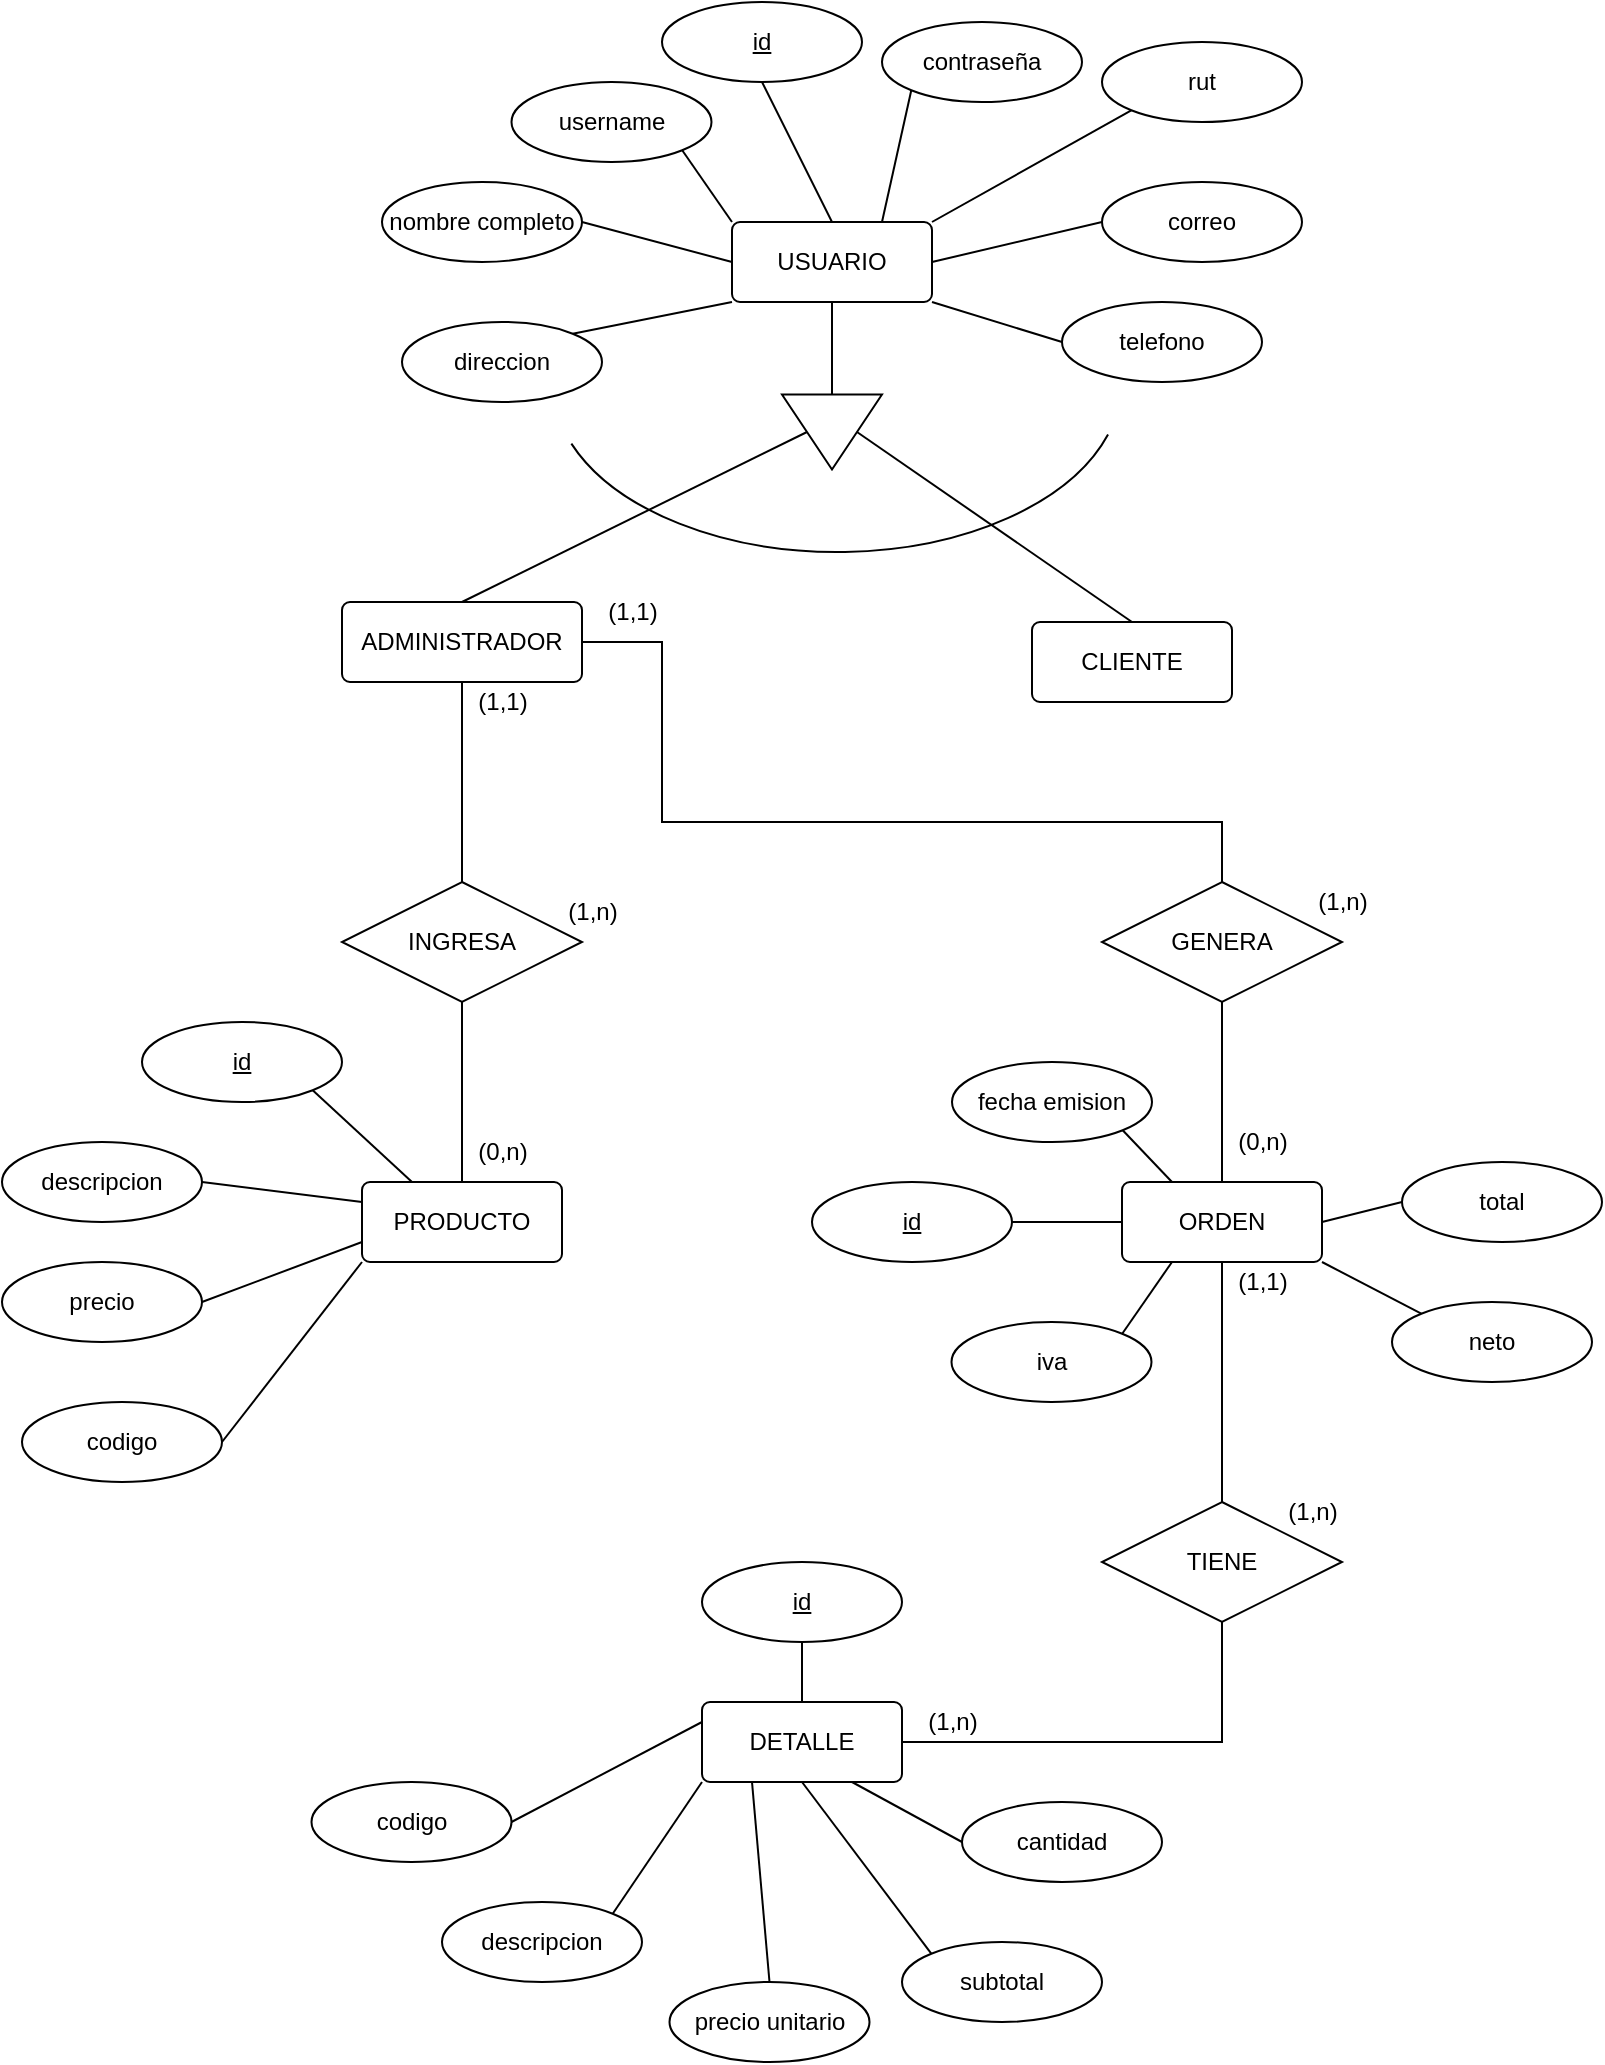 <mxfile version="20.5.3" type="device" pages="3"><diagram id="R2lEEEUBdFMjLlhIrx00" name="ER"><mxGraphModel dx="868" dy="527" grid="1" gridSize="10" guides="1" tooltips="1" connect="1" arrows="1" fold="1" page="1" pageScale="1" pageWidth="850" pageHeight="1100" math="0" shadow="0" extFonts="Permanent Marker^https://fonts.googleapis.com/css?family=Permanent+Marker"><root><mxCell id="0"/><mxCell id="1" parent="0"/><mxCell id="k7mg1djWrPZgosc_BKo4-5" style="rounded=0;orthogonalLoop=1;jettySize=auto;html=1;exitX=0.5;exitY=1;exitDx=0;exitDy=0;entryX=0;entryY=0.5;entryDx=0;entryDy=0;endArrow=none;endFill=0;" parent="1" source="k7mg1djWrPZgosc_BKo4-1" target="k7mg1djWrPZgosc_BKo4-2" edge="1"><mxGeometry relative="1" as="geometry"/></mxCell><mxCell id="k7mg1djWrPZgosc_BKo4-1" value="USUARIO" style="rounded=1;arcSize=10;whiteSpace=wrap;html=1;align=center;" parent="1" vertex="1"><mxGeometry x="385" y="120" width="100" height="40" as="geometry"/></mxCell><mxCell id="k7mg1djWrPZgosc_BKo4-6" style="rounded=0;orthogonalLoop=1;jettySize=auto;html=1;exitX=0.5;exitY=1;exitDx=0;exitDy=0;entryX=0.5;entryY=0;entryDx=0;entryDy=0;endArrow=none;endFill=0;" parent="1" source="k7mg1djWrPZgosc_BKo4-2" target="k7mg1djWrPZgosc_BKo4-3" edge="1"><mxGeometry relative="1" as="geometry"/></mxCell><mxCell id="k7mg1djWrPZgosc_BKo4-7" style="edgeStyle=none;rounded=0;orthogonalLoop=1;jettySize=auto;html=1;exitX=0.5;exitY=0;exitDx=0;exitDy=0;entryX=0.5;entryY=0;entryDx=0;entryDy=0;endArrow=none;endFill=0;" parent="1" source="k7mg1djWrPZgosc_BKo4-2" target="k7mg1djWrPZgosc_BKo4-4" edge="1"><mxGeometry relative="1" as="geometry"/></mxCell><mxCell id="k7mg1djWrPZgosc_BKo4-2" value="" style="triangle;whiteSpace=wrap;html=1;rotation=90;" parent="1" vertex="1"><mxGeometry x="416.25" y="200" width="37.5" height="50" as="geometry"/></mxCell><mxCell id="k7mg1djWrPZgosc_BKo4-3" value="ADMINISTRADOR" style="rounded=1;arcSize=10;whiteSpace=wrap;html=1;align=center;" parent="1" vertex="1"><mxGeometry x="190" y="310" width="120" height="40" as="geometry"/></mxCell><mxCell id="k7mg1djWrPZgosc_BKo4-21" style="edgeStyle=orthogonalEdgeStyle;rounded=0;orthogonalLoop=1;jettySize=auto;html=1;exitX=1;exitY=0.5;exitDx=0;exitDy=0;entryX=0.5;entryY=0;entryDx=0;entryDy=0;endArrow=none;endFill=0;" parent="1" source="k7mg1djWrPZgosc_BKo4-3" target="k7mg1djWrPZgosc_BKo4-11" edge="1"><mxGeometry relative="1" as="geometry"><Array as="points"><mxPoint x="350" y="330"/><mxPoint x="350" y="420"/><mxPoint x="630" y="420"/></Array></mxGeometry></mxCell><mxCell id="k7mg1djWrPZgosc_BKo4-4" value="CLIENTE" style="rounded=1;arcSize=10;whiteSpace=wrap;html=1;align=center;" parent="1" vertex="1"><mxGeometry x="535" y="320" width="100" height="40" as="geometry"/></mxCell><mxCell id="k7mg1djWrPZgosc_BKo4-17" style="edgeStyle=orthogonalEdgeStyle;rounded=0;orthogonalLoop=1;jettySize=auto;html=1;exitX=0.5;exitY=0;exitDx=0;exitDy=0;entryX=0.5;entryY=1;entryDx=0;entryDy=0;endArrow=none;endFill=0;" parent="1" source="k7mg1djWrPZgosc_BKo4-9" target="k7mg1djWrPZgosc_BKo4-10" edge="1"><mxGeometry relative="1" as="geometry"/></mxCell><mxCell id="k7mg1djWrPZgosc_BKo4-9" value="PRODUCTO" style="rounded=1;arcSize=10;whiteSpace=wrap;html=1;align=center;" parent="1" vertex="1"><mxGeometry x="200" y="600" width="100" height="40" as="geometry"/></mxCell><mxCell id="k7mg1djWrPZgosc_BKo4-18" style="edgeStyle=orthogonalEdgeStyle;rounded=0;orthogonalLoop=1;jettySize=auto;html=1;exitX=0.5;exitY=0;exitDx=0;exitDy=0;entryX=0.5;entryY=1;entryDx=0;entryDy=0;endArrow=none;endFill=0;" parent="1" source="k7mg1djWrPZgosc_BKo4-10" target="k7mg1djWrPZgosc_BKo4-3" edge="1"><mxGeometry relative="1" as="geometry"/></mxCell><mxCell id="k7mg1djWrPZgosc_BKo4-10" value="INGRESA" style="shape=rhombus;perimeter=rhombusPerimeter;whiteSpace=wrap;html=1;align=center;" parent="1" vertex="1"><mxGeometry x="190" y="450" width="120" height="60" as="geometry"/></mxCell><mxCell id="k7mg1djWrPZgosc_BKo4-11" value="GENERA" style="shape=rhombus;perimeter=rhombusPerimeter;whiteSpace=wrap;html=1;align=center;" parent="1" vertex="1"><mxGeometry x="570" y="450" width="120" height="60" as="geometry"/></mxCell><mxCell id="k7mg1djWrPZgosc_BKo4-16" style="edgeStyle=orthogonalEdgeStyle;rounded=0;orthogonalLoop=1;jettySize=auto;html=1;exitX=0.5;exitY=0;exitDx=0;exitDy=0;entryX=0.5;entryY=1;entryDx=0;entryDy=0;endArrow=none;endFill=0;" parent="1" source="k7mg1djWrPZgosc_BKo4-12" target="k7mg1djWrPZgosc_BKo4-11" edge="1"><mxGeometry relative="1" as="geometry"/></mxCell><mxCell id="k7mg1djWrPZgosc_BKo4-12" value="ORDEN" style="rounded=1;arcSize=10;whiteSpace=wrap;html=1;align=center;" parent="1" vertex="1"><mxGeometry x="580" y="600" width="100" height="40" as="geometry"/></mxCell><mxCell id="k7mg1djWrPZgosc_BKo4-61" style="edgeStyle=none;rounded=0;orthogonalLoop=1;jettySize=auto;html=1;exitX=1;exitY=1;exitDx=0;exitDy=0;entryX=0.25;entryY=0;entryDx=0;entryDy=0;endArrow=none;endFill=0;" parent="1" source="k7mg1djWrPZgosc_BKo4-22" target="k7mg1djWrPZgosc_BKo4-9" edge="1"><mxGeometry relative="1" as="geometry"/></mxCell><mxCell id="k7mg1djWrPZgosc_BKo4-22" value="id" style="ellipse;whiteSpace=wrap;html=1;align=center;fontStyle=4;" parent="1" vertex="1"><mxGeometry x="90" y="520" width="100" height="40" as="geometry"/></mxCell><mxCell id="k7mg1djWrPZgosc_BKo4-62" style="edgeStyle=none;rounded=0;orthogonalLoop=1;jettySize=auto;html=1;exitX=1;exitY=0.5;exitDx=0;exitDy=0;entryX=0;entryY=0.25;entryDx=0;entryDy=0;endArrow=none;endFill=0;" parent="1" source="k7mg1djWrPZgosc_BKo4-23" target="k7mg1djWrPZgosc_BKo4-9" edge="1"><mxGeometry relative="1" as="geometry"/></mxCell><mxCell id="k7mg1djWrPZgosc_BKo4-23" value="descripcion" style="ellipse;whiteSpace=wrap;html=1;align=center;" parent="1" vertex="1"><mxGeometry x="20" y="580" width="100" height="40" as="geometry"/></mxCell><mxCell id="k7mg1djWrPZgosc_BKo4-63" style="edgeStyle=none;rounded=0;orthogonalLoop=1;jettySize=auto;html=1;exitX=1;exitY=0.5;exitDx=0;exitDy=0;entryX=0;entryY=0.75;entryDx=0;entryDy=0;endArrow=none;endFill=0;" parent="1" source="k7mg1djWrPZgosc_BKo4-24" target="k7mg1djWrPZgosc_BKo4-9" edge="1"><mxGeometry relative="1" as="geometry"/></mxCell><mxCell id="k7mg1djWrPZgosc_BKo4-24" value="precio" style="ellipse;whiteSpace=wrap;html=1;align=center;" parent="1" vertex="1"><mxGeometry x="20" y="640" width="100" height="40" as="geometry"/></mxCell><mxCell id="k7mg1djWrPZgosc_BKo4-28" style="edgeStyle=orthogonalEdgeStyle;rounded=0;orthogonalLoop=1;jettySize=auto;html=1;exitX=1;exitY=0.5;exitDx=0;exitDy=0;entryX=0.5;entryY=1;entryDx=0;entryDy=0;endArrow=none;endFill=0;" parent="1" source="k7mg1djWrPZgosc_BKo4-26" target="k7mg1djWrPZgosc_BKo4-27" edge="1"><mxGeometry relative="1" as="geometry"/></mxCell><mxCell id="k7mg1djWrPZgosc_BKo4-26" value="DETALLE" style="rounded=1;arcSize=10;whiteSpace=wrap;html=1;align=center;" parent="1" vertex="1"><mxGeometry x="370" y="860" width="100" height="40" as="geometry"/></mxCell><mxCell id="k7mg1djWrPZgosc_BKo4-29" style="edgeStyle=orthogonalEdgeStyle;rounded=0;orthogonalLoop=1;jettySize=auto;html=1;exitX=0.5;exitY=0;exitDx=0;exitDy=0;entryX=0.5;entryY=1;entryDx=0;entryDy=0;endArrow=none;endFill=0;" parent="1" source="k7mg1djWrPZgosc_BKo4-27" target="k7mg1djWrPZgosc_BKo4-12" edge="1"><mxGeometry relative="1" as="geometry"/></mxCell><mxCell id="k7mg1djWrPZgosc_BKo4-27" value="TIENE" style="shape=rhombus;perimeter=rhombusPerimeter;whiteSpace=wrap;html=1;align=center;" parent="1" vertex="1"><mxGeometry x="570" y="760" width="120" height="60" as="geometry"/></mxCell><mxCell id="k7mg1djWrPZgosc_BKo4-34" style="rounded=0;orthogonalLoop=1;jettySize=auto;html=1;exitX=0.5;exitY=1;exitDx=0;exitDy=0;entryX=0.5;entryY=0;entryDx=0;entryDy=0;endArrow=none;endFill=0;" parent="1" source="k7mg1djWrPZgosc_BKo4-31" target="k7mg1djWrPZgosc_BKo4-26" edge="1"><mxGeometry relative="1" as="geometry"/></mxCell><mxCell id="k7mg1djWrPZgosc_BKo4-31" value="id" style="ellipse;whiteSpace=wrap;html=1;align=center;fontStyle=4;" parent="1" vertex="1"><mxGeometry x="370" y="790" width="100" height="40" as="geometry"/></mxCell><mxCell id="k7mg1djWrPZgosc_BKo4-36" style="rounded=0;orthogonalLoop=1;jettySize=auto;html=1;exitX=0;exitY=0.5;exitDx=0;exitDy=0;entryX=0.75;entryY=1;entryDx=0;entryDy=0;endArrow=none;endFill=0;" parent="1" source="k7mg1djWrPZgosc_BKo4-32" target="k7mg1djWrPZgosc_BKo4-26" edge="1"><mxGeometry relative="1" as="geometry"/></mxCell><mxCell id="k7mg1djWrPZgosc_BKo4-32" value="cantidad" style="ellipse;whiteSpace=wrap;html=1;align=center;" parent="1" vertex="1"><mxGeometry x="500" y="910" width="100" height="40" as="geometry"/></mxCell><mxCell id="k7mg1djWrPZgosc_BKo4-35" style="rounded=0;orthogonalLoop=1;jettySize=auto;html=1;exitX=0;exitY=0;exitDx=0;exitDy=0;entryX=0.5;entryY=1;entryDx=0;entryDy=0;endArrow=none;endFill=0;" parent="1" source="k7mg1djWrPZgosc_BKo4-33" target="k7mg1djWrPZgosc_BKo4-26" edge="1"><mxGeometry relative="1" as="geometry"/></mxCell><mxCell id="k7mg1djWrPZgosc_BKo4-33" value="subtotal" style="ellipse;whiteSpace=wrap;html=1;align=center;" parent="1" vertex="1"><mxGeometry x="470" y="980" width="100" height="40" as="geometry"/></mxCell><mxCell id="k7mg1djWrPZgosc_BKo4-38" style="rounded=0;orthogonalLoop=1;jettySize=auto;html=1;exitX=1;exitY=0.5;exitDx=0;exitDy=0;entryX=0;entryY=0.5;entryDx=0;entryDy=0;endArrow=none;endFill=0;" parent="1" source="k7mg1djWrPZgosc_BKo4-37" target="k7mg1djWrPZgosc_BKo4-12" edge="1"><mxGeometry relative="1" as="geometry"/></mxCell><mxCell id="k7mg1djWrPZgosc_BKo4-37" value="id" style="ellipse;whiteSpace=wrap;html=1;align=center;fontStyle=4;" parent="1" vertex="1"><mxGeometry x="425" y="600" width="100" height="40" as="geometry"/></mxCell><mxCell id="k7mg1djWrPZgosc_BKo4-44" style="rounded=0;orthogonalLoop=1;jettySize=auto;html=1;exitX=1;exitY=1;exitDx=0;exitDy=0;entryX=0.25;entryY=0;entryDx=0;entryDy=0;endArrow=none;endFill=0;" parent="1" source="k7mg1djWrPZgosc_BKo4-39" target="k7mg1djWrPZgosc_BKo4-12" edge="1"><mxGeometry relative="1" as="geometry"/></mxCell><mxCell id="k7mg1djWrPZgosc_BKo4-39" value="fecha emision" style="ellipse;whiteSpace=wrap;html=1;align=center;" parent="1" vertex="1"><mxGeometry x="495" y="540" width="100" height="40" as="geometry"/></mxCell><mxCell id="k7mg1djWrPZgosc_BKo4-47" style="edgeStyle=none;rounded=0;orthogonalLoop=1;jettySize=auto;html=1;exitX=0;exitY=0.5;exitDx=0;exitDy=0;entryX=1;entryY=0.5;entryDx=0;entryDy=0;endArrow=none;endFill=0;" parent="1" source="k7mg1djWrPZgosc_BKo4-40" target="k7mg1djWrPZgosc_BKo4-12" edge="1"><mxGeometry relative="1" as="geometry"/></mxCell><mxCell id="k7mg1djWrPZgosc_BKo4-40" value="total" style="ellipse;whiteSpace=wrap;html=1;align=center;" parent="1" vertex="1"><mxGeometry x="720" y="590" width="100" height="40" as="geometry"/></mxCell><mxCell id="k7mg1djWrPZgosc_BKo4-46" style="edgeStyle=none;rounded=0;orthogonalLoop=1;jettySize=auto;html=1;exitX=0;exitY=0;exitDx=0;exitDy=0;entryX=1;entryY=1;entryDx=0;entryDy=0;endArrow=none;endFill=0;" parent="1" source="k7mg1djWrPZgosc_BKo4-41" target="k7mg1djWrPZgosc_BKo4-12" edge="1"><mxGeometry relative="1" as="geometry"/></mxCell><mxCell id="k7mg1djWrPZgosc_BKo4-41" value="neto" style="ellipse;whiteSpace=wrap;html=1;align=center;" parent="1" vertex="1"><mxGeometry x="715" y="660" width="100" height="40" as="geometry"/></mxCell><mxCell id="k7mg1djWrPZgosc_BKo4-45" style="edgeStyle=none;rounded=0;orthogonalLoop=1;jettySize=auto;html=1;exitX=1;exitY=0;exitDx=0;exitDy=0;entryX=0.25;entryY=1;entryDx=0;entryDy=0;endArrow=none;endFill=0;" parent="1" source="k7mg1djWrPZgosc_BKo4-42" target="k7mg1djWrPZgosc_BKo4-12" edge="1"><mxGeometry relative="1" as="geometry"/></mxCell><mxCell id="k7mg1djWrPZgosc_BKo4-42" value="iva" style="ellipse;whiteSpace=wrap;html=1;align=center;" parent="1" vertex="1"><mxGeometry x="494.75" y="670" width="100" height="40" as="geometry"/></mxCell><mxCell id="k7mg1djWrPZgosc_BKo4-48" style="edgeStyle=none;rounded=0;orthogonalLoop=1;jettySize=auto;html=1;exitX=0.5;exitY=1;exitDx=0;exitDy=0;entryX=0.5;entryY=0;entryDx=0;entryDy=0;endArrow=none;endFill=0;" parent="1" source="k7mg1djWrPZgosc_BKo4-43" target="k7mg1djWrPZgosc_BKo4-1" edge="1"><mxGeometry relative="1" as="geometry"/></mxCell><mxCell id="k7mg1djWrPZgosc_BKo4-43" value="id" style="ellipse;whiteSpace=wrap;html=1;align=center;fontStyle=4;" parent="1" vertex="1"><mxGeometry x="350" y="10" width="100" height="40" as="geometry"/></mxCell><mxCell id="k7mg1djWrPZgosc_BKo4-56" style="edgeStyle=none;rounded=0;orthogonalLoop=1;jettySize=auto;html=1;exitX=1;exitY=0.5;exitDx=0;exitDy=0;entryX=0;entryY=0.5;entryDx=0;entryDy=0;endArrow=none;endFill=0;" parent="1" source="k7mg1djWrPZgosc_BKo4-49" target="k7mg1djWrPZgosc_BKo4-1" edge="1"><mxGeometry relative="1" as="geometry"/></mxCell><mxCell id="k7mg1djWrPZgosc_BKo4-49" value="nombre completo" style="ellipse;whiteSpace=wrap;html=1;align=center;" parent="1" vertex="1"><mxGeometry x="210" y="100" width="100" height="40" as="geometry"/></mxCell><mxCell id="k7mg1djWrPZgosc_BKo4-55" style="edgeStyle=none;rounded=0;orthogonalLoop=1;jettySize=auto;html=1;exitX=1;exitY=1;exitDx=0;exitDy=0;entryX=0;entryY=0;entryDx=0;entryDy=0;endArrow=none;endFill=0;" parent="1" source="k7mg1djWrPZgosc_BKo4-50" target="k7mg1djWrPZgosc_BKo4-1" edge="1"><mxGeometry relative="1" as="geometry"/></mxCell><mxCell id="k7mg1djWrPZgosc_BKo4-50" value="username" style="ellipse;whiteSpace=wrap;html=1;align=center;" parent="1" vertex="1"><mxGeometry x="274.75" y="50" width="100" height="40" as="geometry"/></mxCell><mxCell id="k7mg1djWrPZgosc_BKo4-60" style="edgeStyle=none;rounded=0;orthogonalLoop=1;jettySize=auto;html=1;exitX=0;exitY=1;exitDx=0;exitDy=0;entryX=0.75;entryY=0;entryDx=0;entryDy=0;endArrow=none;endFill=0;" parent="1" source="k7mg1djWrPZgosc_BKo4-51" target="k7mg1djWrPZgosc_BKo4-1" edge="1"><mxGeometry relative="1" as="geometry"/></mxCell><mxCell id="k7mg1djWrPZgosc_BKo4-51" value="contraseña" style="ellipse;whiteSpace=wrap;html=1;align=center;" parent="1" vertex="1"><mxGeometry x="460" y="20" width="100" height="40" as="geometry"/></mxCell><mxCell id="k7mg1djWrPZgosc_BKo4-59" style="edgeStyle=none;rounded=0;orthogonalLoop=1;jettySize=auto;html=1;exitX=0;exitY=0.5;exitDx=0;exitDy=0;entryX=1;entryY=0.5;entryDx=0;entryDy=0;endArrow=none;endFill=0;" parent="1" source="k7mg1djWrPZgosc_BKo4-52" target="k7mg1djWrPZgosc_BKo4-1" edge="1"><mxGeometry relative="1" as="geometry"/></mxCell><mxCell id="k7mg1djWrPZgosc_BKo4-52" value="correo" style="ellipse;whiteSpace=wrap;html=1;align=center;" parent="1" vertex="1"><mxGeometry x="570" y="100" width="100" height="40" as="geometry"/></mxCell><mxCell id="k7mg1djWrPZgosc_BKo4-58" style="edgeStyle=none;rounded=0;orthogonalLoop=1;jettySize=auto;html=1;exitX=0;exitY=0.5;exitDx=0;exitDy=0;entryX=1;entryY=1;entryDx=0;entryDy=0;endArrow=none;endFill=0;" parent="1" source="k7mg1djWrPZgosc_BKo4-53" target="k7mg1djWrPZgosc_BKo4-1" edge="1"><mxGeometry relative="1" as="geometry"/></mxCell><mxCell id="k7mg1djWrPZgosc_BKo4-53" value="telefono" style="ellipse;whiteSpace=wrap;html=1;align=center;" parent="1" vertex="1"><mxGeometry x="550" y="160" width="100" height="40" as="geometry"/></mxCell><mxCell id="k7mg1djWrPZgosc_BKo4-57" style="edgeStyle=none;rounded=0;orthogonalLoop=1;jettySize=auto;html=1;exitX=1;exitY=0;exitDx=0;exitDy=0;entryX=0;entryY=1;entryDx=0;entryDy=0;endArrow=none;endFill=0;" parent="1" source="k7mg1djWrPZgosc_BKo4-54" target="k7mg1djWrPZgosc_BKo4-1" edge="1"><mxGeometry relative="1" as="geometry"/></mxCell><mxCell id="k7mg1djWrPZgosc_BKo4-54" value="direccion" style="ellipse;whiteSpace=wrap;html=1;align=center;" parent="1" vertex="1"><mxGeometry x="220" y="170" width="100" height="40" as="geometry"/></mxCell><mxCell id="udpVXjeYUR6G3hC_4lAy-3" style="rounded=0;orthogonalLoop=1;jettySize=auto;html=1;exitX=1;exitY=0.5;exitDx=0;exitDy=0;entryX=0;entryY=1;entryDx=0;entryDy=0;endArrow=none;endFill=0;" parent="1" source="udpVXjeYUR6G3hC_4lAy-2" target="k7mg1djWrPZgosc_BKo4-9" edge="1"><mxGeometry relative="1" as="geometry"/></mxCell><mxCell id="udpVXjeYUR6G3hC_4lAy-2" value="codigo" style="ellipse;whiteSpace=wrap;html=1;align=center;" parent="1" vertex="1"><mxGeometry x="30" y="710" width="100" height="40" as="geometry"/></mxCell><mxCell id="udpVXjeYUR6G3hC_4lAy-8" style="edgeStyle=none;rounded=0;orthogonalLoop=1;jettySize=auto;html=1;exitX=1;exitY=0;exitDx=0;exitDy=0;entryX=0;entryY=1;entryDx=0;entryDy=0;endArrow=none;endFill=0;" parent="1" source="udpVXjeYUR6G3hC_4lAy-4" target="k7mg1djWrPZgosc_BKo4-26" edge="1"><mxGeometry relative="1" as="geometry"/></mxCell><mxCell id="udpVXjeYUR6G3hC_4lAy-4" value="descripcion" style="ellipse;whiteSpace=wrap;html=1;align=center;" parent="1" vertex="1"><mxGeometry x="240" y="960" width="100" height="40" as="geometry"/></mxCell><mxCell id="udpVXjeYUR6G3hC_4lAy-9" style="edgeStyle=none;rounded=0;orthogonalLoop=1;jettySize=auto;html=1;exitX=0.5;exitY=0;exitDx=0;exitDy=0;entryX=0.25;entryY=1;entryDx=0;entryDy=0;endArrow=none;endFill=0;" parent="1" source="udpVXjeYUR6G3hC_4lAy-5" target="k7mg1djWrPZgosc_BKo4-26" edge="1"><mxGeometry relative="1" as="geometry"/></mxCell><mxCell id="udpVXjeYUR6G3hC_4lAy-5" value="precio unitario" style="ellipse;whiteSpace=wrap;html=1;align=center;" parent="1" vertex="1"><mxGeometry x="353.75" y="1000" width="100" height="40" as="geometry"/></mxCell><mxCell id="udpVXjeYUR6G3hC_4lAy-7" style="edgeStyle=none;rounded=0;orthogonalLoop=1;jettySize=auto;html=1;exitX=1;exitY=0.5;exitDx=0;exitDy=0;entryX=0;entryY=0.25;entryDx=0;entryDy=0;endArrow=none;endFill=0;" parent="1" source="udpVXjeYUR6G3hC_4lAy-6" target="k7mg1djWrPZgosc_BKo4-26" edge="1"><mxGeometry relative="1" as="geometry"/></mxCell><mxCell id="udpVXjeYUR6G3hC_4lAy-6" value="codigo" style="ellipse;whiteSpace=wrap;html=1;align=center;" parent="1" vertex="1"><mxGeometry x="174.75" y="900" width="100" height="40" as="geometry"/></mxCell><mxCell id="udpVXjeYUR6G3hC_4lAy-10" value="" style="verticalLabelPosition=bottom;verticalAlign=top;html=1;shape=mxgraph.basic.arc;startAngle=0.3;endAngle=0.691;" parent="1" vertex="1"><mxGeometry x="295" y="115" width="285" height="170" as="geometry"/></mxCell><mxCell id="-Sj7hf9zoOYkPYdibn_B-1" value="(1,n)" style="text;html=1;align=center;verticalAlign=middle;resizable=0;points=[];autosize=1;strokeColor=none;fillColor=none;" parent="1" vertex="1"><mxGeometry x="290" y="450" width="50" height="30" as="geometry"/></mxCell><mxCell id="-Sj7hf9zoOYkPYdibn_B-2" value="(1,1)" style="text;html=1;align=center;verticalAlign=middle;resizable=0;points=[];autosize=1;strokeColor=none;fillColor=none;" parent="1" vertex="1"><mxGeometry x="245" y="345" width="50" height="30" as="geometry"/></mxCell><mxCell id="-Sj7hf9zoOYkPYdibn_B-3" value="(0,n)" style="text;html=1;align=center;verticalAlign=middle;resizable=0;points=[];autosize=1;strokeColor=none;fillColor=none;" parent="1" vertex="1"><mxGeometry x="245" y="570" width="50" height="30" as="geometry"/></mxCell><mxCell id="-Sj7hf9zoOYkPYdibn_B-4" value="(1,n)" style="text;html=1;align=center;verticalAlign=middle;resizable=0;points=[];autosize=1;strokeColor=none;fillColor=none;" parent="1" vertex="1"><mxGeometry x="665" y="445" width="50" height="30" as="geometry"/></mxCell><mxCell id="-Sj7hf9zoOYkPYdibn_B-5" value="(1,1)" style="text;html=1;align=center;verticalAlign=middle;resizable=0;points=[];autosize=1;strokeColor=none;fillColor=none;" parent="1" vertex="1"><mxGeometry x="310" y="300" width="50" height="30" as="geometry"/></mxCell><mxCell id="-Sj7hf9zoOYkPYdibn_B-6" value="(0,n)" style="text;html=1;align=center;verticalAlign=middle;resizable=0;points=[];autosize=1;strokeColor=none;fillColor=none;" parent="1" vertex="1"><mxGeometry x="625" y="565" width="50" height="30" as="geometry"/></mxCell><mxCell id="-Sj7hf9zoOYkPYdibn_B-7" value="(1,n)" style="text;html=1;align=center;verticalAlign=middle;resizable=0;points=[];autosize=1;strokeColor=none;fillColor=none;" parent="1" vertex="1"><mxGeometry x="650" y="750" width="50" height="30" as="geometry"/></mxCell><mxCell id="-Sj7hf9zoOYkPYdibn_B-8" value="(1,1)" style="text;html=1;align=center;verticalAlign=middle;resizable=0;points=[];autosize=1;strokeColor=none;fillColor=none;" parent="1" vertex="1"><mxGeometry x="625" y="635" width="50" height="30" as="geometry"/></mxCell><mxCell id="-Sj7hf9zoOYkPYdibn_B-9" value="(1,n)" style="text;html=1;align=center;verticalAlign=middle;resizable=0;points=[];autosize=1;strokeColor=none;fillColor=none;" parent="1" vertex="1"><mxGeometry x="470" y="855" width="50" height="30" as="geometry"/></mxCell><mxCell id="a5DkPflemSVQrn54QM9U-2" style="rounded=1;orthogonalLoop=1;jettySize=auto;html=1;exitX=0;exitY=1;exitDx=0;exitDy=0;entryX=1;entryY=0;entryDx=0;entryDy=0;endArrow=none;endFill=0;" parent="1" source="a5DkPflemSVQrn54QM9U-1" target="k7mg1djWrPZgosc_BKo4-1" edge="1"><mxGeometry relative="1" as="geometry"/></mxCell><mxCell id="a5DkPflemSVQrn54QM9U-1" value="rut" style="ellipse;whiteSpace=wrap;html=1;align=center;" parent="1" vertex="1"><mxGeometry x="570" y="30" width="100" height="40" as="geometry"/></mxCell></root></mxGraphModel></diagram><diagram id="4Pf9aytkaGNfB4QJY9sl" name="Relacional"><mxGraphModel dx="1335" dy="692" grid="1" gridSize="10" guides="1" tooltips="1" connect="1" arrows="1" fold="1" page="1" pageScale="1" pageWidth="1100" pageHeight="850" math="0" shadow="0"><root><mxCell id="0"/><mxCell id="1" parent="0"/><mxCell id="brgif3lhuHiTuAawvktl-1" value="USUARIOS" style="shape=table;startSize=30;container=1;collapsible=1;childLayout=tableLayout;fixedRows=1;rowLines=0;fontStyle=1;align=center;resizeLast=1;" parent="1" vertex="1"><mxGeometry x="510" y="150" width="180" height="310" as="geometry"/></mxCell><mxCell id="brgif3lhuHiTuAawvktl-2" value="" style="shape=tableRow;horizontal=0;startSize=0;swimlaneHead=0;swimlaneBody=0;fillColor=none;collapsible=0;dropTarget=0;points=[[0,0.5],[1,0.5]];portConstraint=eastwest;top=0;left=0;right=0;bottom=1;" parent="brgif3lhuHiTuAawvktl-1" vertex="1"><mxGeometry y="30" width="180" height="30" as="geometry"/></mxCell><mxCell id="brgif3lhuHiTuAawvktl-3" value="PK" style="shape=partialRectangle;connectable=0;fillColor=none;top=0;left=0;bottom=0;right=0;fontStyle=1;overflow=hidden;" parent="brgif3lhuHiTuAawvktl-2" vertex="1"><mxGeometry width="30" height="30" as="geometry"><mxRectangle width="30" height="30" as="alternateBounds"/></mxGeometry></mxCell><mxCell id="brgif3lhuHiTuAawvktl-4" value="id" style="shape=partialRectangle;connectable=0;fillColor=none;top=0;left=0;bottom=0;right=0;align=left;spacingLeft=6;fontStyle=5;overflow=hidden;" parent="brgif3lhuHiTuAawvktl-2" vertex="1"><mxGeometry x="30" width="150" height="30" as="geometry"><mxRectangle width="150" height="30" as="alternateBounds"/></mxGeometry></mxCell><mxCell id="NRaixGwGv0jVrrV1M2Vn-1" value="" style="shape=tableRow;horizontal=0;startSize=0;swimlaneHead=0;swimlaneBody=0;fillColor=none;collapsible=0;dropTarget=0;points=[[0,0.5],[1,0.5]];portConstraint=eastwest;top=0;left=0;right=0;bottom=0;" parent="brgif3lhuHiTuAawvktl-1" vertex="1"><mxGeometry y="60" width="180" height="30" as="geometry"/></mxCell><mxCell id="NRaixGwGv0jVrrV1M2Vn-2" value="FK" style="shape=partialRectangle;connectable=0;fillColor=none;top=0;left=0;bottom=0;right=0;fontStyle=0;overflow=hidden;" parent="NRaixGwGv0jVrrV1M2Vn-1" vertex="1"><mxGeometry width="30" height="30" as="geometry"><mxRectangle width="30" height="30" as="alternateBounds"/></mxGeometry></mxCell><mxCell id="NRaixGwGv0jVrrV1M2Vn-3" value="id_rol" style="shape=partialRectangle;connectable=0;fillColor=none;top=0;left=0;bottom=0;right=0;align=left;spacingLeft=6;fontStyle=0;overflow=hidden;" parent="NRaixGwGv0jVrrV1M2Vn-1" vertex="1"><mxGeometry x="30" width="150" height="30" as="geometry"><mxRectangle width="150" height="30" as="alternateBounds"/></mxGeometry></mxCell><mxCell id="2r5iAVW_G_M30X9_12qb-1" value="" style="shape=tableRow;horizontal=0;startSize=0;swimlaneHead=0;swimlaneBody=0;fillColor=none;collapsible=0;dropTarget=0;points=[[0,0.5],[1,0.5]];portConstraint=eastwest;top=0;left=0;right=0;bottom=0;" parent="brgif3lhuHiTuAawvktl-1" vertex="1"><mxGeometry y="90" width="180" height="30" as="geometry"/></mxCell><mxCell id="2r5iAVW_G_M30X9_12qb-2" value="U" style="shape=partialRectangle;connectable=0;fillColor=none;top=0;left=0;bottom=0;right=0;editable=1;overflow=hidden;" parent="2r5iAVW_G_M30X9_12qb-1" vertex="1"><mxGeometry width="30" height="30" as="geometry"><mxRectangle width="30" height="30" as="alternateBounds"/></mxGeometry></mxCell><mxCell id="2r5iAVW_G_M30X9_12qb-3" value="rut" style="shape=partialRectangle;connectable=0;fillColor=none;top=0;left=0;bottom=0;right=0;align=left;spacingLeft=6;overflow=hidden;" parent="2r5iAVW_G_M30X9_12qb-1" vertex="1"><mxGeometry x="30" width="150" height="30" as="geometry"><mxRectangle width="150" height="30" as="alternateBounds"/></mxGeometry></mxCell><mxCell id="brgif3lhuHiTuAawvktl-5" value="" style="shape=tableRow;horizontal=0;startSize=0;swimlaneHead=0;swimlaneBody=0;fillColor=none;collapsible=0;dropTarget=0;points=[[0,0.5],[1,0.5]];portConstraint=eastwest;top=0;left=0;right=0;bottom=0;" parent="brgif3lhuHiTuAawvktl-1" vertex="1"><mxGeometry y="120" width="180" height="30" as="geometry"/></mxCell><mxCell id="brgif3lhuHiTuAawvktl-6" value="" style="shape=partialRectangle;connectable=0;fillColor=none;top=0;left=0;bottom=0;right=0;editable=1;overflow=hidden;" parent="brgif3lhuHiTuAawvktl-5" vertex="1"><mxGeometry width="30" height="30" as="geometry"><mxRectangle width="30" height="30" as="alternateBounds"/></mxGeometry></mxCell><mxCell id="brgif3lhuHiTuAawvktl-7" value="nombre_completo" style="shape=partialRectangle;connectable=0;fillColor=none;top=0;left=0;bottom=0;right=0;align=left;spacingLeft=6;overflow=hidden;" parent="brgif3lhuHiTuAawvktl-5" vertex="1"><mxGeometry x="30" width="150" height="30" as="geometry"><mxRectangle width="150" height="30" as="alternateBounds"/></mxGeometry></mxCell><mxCell id="brgif3lhuHiTuAawvktl-8" value="" style="shape=tableRow;horizontal=0;startSize=0;swimlaneHead=0;swimlaneBody=0;fillColor=none;collapsible=0;dropTarget=0;points=[[0,0.5],[1,0.5]];portConstraint=eastwest;top=0;left=0;right=0;bottom=0;" parent="brgif3lhuHiTuAawvktl-1" vertex="1"><mxGeometry y="150" width="180" height="30" as="geometry"/></mxCell><mxCell id="brgif3lhuHiTuAawvktl-9" value="U" style="shape=partialRectangle;connectable=0;fillColor=none;top=0;left=0;bottom=0;right=0;editable=1;overflow=hidden;" parent="brgif3lhuHiTuAawvktl-8" vertex="1"><mxGeometry width="30" height="30" as="geometry"><mxRectangle width="30" height="30" as="alternateBounds"/></mxGeometry></mxCell><mxCell id="brgif3lhuHiTuAawvktl-10" value="nombre_usuario" style="shape=partialRectangle;connectable=0;fillColor=none;top=0;left=0;bottom=0;right=0;align=left;spacingLeft=6;overflow=hidden;" parent="brgif3lhuHiTuAawvktl-8" vertex="1"><mxGeometry x="30" width="150" height="30" as="geometry"><mxRectangle width="150" height="30" as="alternateBounds"/></mxGeometry></mxCell><mxCell id="brgif3lhuHiTuAawvktl-11" value="" style="shape=tableRow;horizontal=0;startSize=0;swimlaneHead=0;swimlaneBody=0;fillColor=none;collapsible=0;dropTarget=0;points=[[0,0.5],[1,0.5]];portConstraint=eastwest;top=0;left=0;right=0;bottom=0;" parent="brgif3lhuHiTuAawvktl-1" vertex="1"><mxGeometry y="180" width="180" height="30" as="geometry"/></mxCell><mxCell id="brgif3lhuHiTuAawvktl-12" value="" style="shape=partialRectangle;connectable=0;fillColor=none;top=0;left=0;bottom=0;right=0;editable=1;overflow=hidden;" parent="brgif3lhuHiTuAawvktl-11" vertex="1"><mxGeometry width="30" height="30" as="geometry"><mxRectangle width="30" height="30" as="alternateBounds"/></mxGeometry></mxCell><mxCell id="brgif3lhuHiTuAawvktl-13" value="contraseña" style="shape=partialRectangle;connectable=0;fillColor=none;top=0;left=0;bottom=0;right=0;align=left;spacingLeft=6;overflow=hidden;" parent="brgif3lhuHiTuAawvktl-11" vertex="1"><mxGeometry x="30" width="150" height="30" as="geometry"><mxRectangle width="150" height="30" as="alternateBounds"/></mxGeometry></mxCell><mxCell id="wpKYNpfMBW3CVbpbuxm7-1" value="" style="shape=tableRow;horizontal=0;startSize=0;swimlaneHead=0;swimlaneBody=0;fillColor=none;collapsible=0;dropTarget=0;points=[[0,0.5],[1,0.5]];portConstraint=eastwest;top=0;left=0;right=0;bottom=0;" parent="brgif3lhuHiTuAawvktl-1" vertex="1"><mxGeometry y="210" width="180" height="30" as="geometry"/></mxCell><mxCell id="wpKYNpfMBW3CVbpbuxm7-2" value="" style="shape=partialRectangle;connectable=0;fillColor=none;top=0;left=0;bottom=0;right=0;editable=1;overflow=hidden;" parent="wpKYNpfMBW3CVbpbuxm7-1" vertex="1"><mxGeometry width="30" height="30" as="geometry"><mxRectangle width="30" height="30" as="alternateBounds"/></mxGeometry></mxCell><mxCell id="wpKYNpfMBW3CVbpbuxm7-3" value="direccion" style="shape=partialRectangle;connectable=0;fillColor=none;top=0;left=0;bottom=0;right=0;align=left;spacingLeft=6;overflow=hidden;" parent="wpKYNpfMBW3CVbpbuxm7-1" vertex="1"><mxGeometry x="30" width="150" height="30" as="geometry"><mxRectangle width="150" height="30" as="alternateBounds"/></mxGeometry></mxCell><mxCell id="fDvoxHfFIby5xD27mlx2-1" value="" style="shape=tableRow;horizontal=0;startSize=0;swimlaneHead=0;swimlaneBody=0;fillColor=none;collapsible=0;dropTarget=0;points=[[0,0.5],[1,0.5]];portConstraint=eastwest;top=0;left=0;right=0;bottom=0;" parent="brgif3lhuHiTuAawvktl-1" vertex="1"><mxGeometry y="240" width="180" height="30" as="geometry"/></mxCell><mxCell id="fDvoxHfFIby5xD27mlx2-2" value="" style="shape=partialRectangle;connectable=0;fillColor=none;top=0;left=0;bottom=0;right=0;editable=1;overflow=hidden;" parent="fDvoxHfFIby5xD27mlx2-1" vertex="1"><mxGeometry width="30" height="30" as="geometry"><mxRectangle width="30" height="30" as="alternateBounds"/></mxGeometry></mxCell><mxCell id="fDvoxHfFIby5xD27mlx2-3" value="correo" style="shape=partialRectangle;connectable=0;fillColor=none;top=0;left=0;bottom=0;right=0;align=left;spacingLeft=6;overflow=hidden;" parent="fDvoxHfFIby5xD27mlx2-1" vertex="1"><mxGeometry x="30" width="150" height="30" as="geometry"><mxRectangle width="150" height="30" as="alternateBounds"/></mxGeometry></mxCell><mxCell id="fDvoxHfFIby5xD27mlx2-4" value="" style="shape=tableRow;horizontal=0;startSize=0;swimlaneHead=0;swimlaneBody=0;fillColor=none;collapsible=0;dropTarget=0;points=[[0,0.5],[1,0.5]];portConstraint=eastwest;top=0;left=0;right=0;bottom=0;" parent="brgif3lhuHiTuAawvktl-1" vertex="1"><mxGeometry y="270" width="180" height="30" as="geometry"/></mxCell><mxCell id="fDvoxHfFIby5xD27mlx2-5" value="" style="shape=partialRectangle;connectable=0;fillColor=none;top=0;left=0;bottom=0;right=0;editable=1;overflow=hidden;" parent="fDvoxHfFIby5xD27mlx2-4" vertex="1"><mxGeometry width="30" height="30" as="geometry"><mxRectangle width="30" height="30" as="alternateBounds"/></mxGeometry></mxCell><mxCell id="fDvoxHfFIby5xD27mlx2-6" value="telefono" style="shape=partialRectangle;connectable=0;fillColor=none;top=0;left=0;bottom=0;right=0;align=left;spacingLeft=6;overflow=hidden;" parent="fDvoxHfFIby5xD27mlx2-4" vertex="1"><mxGeometry x="30" width="150" height="30" as="geometry"><mxRectangle width="150" height="30" as="alternateBounds"/></mxGeometry></mxCell><mxCell id="brgif3lhuHiTuAawvktl-14" value="ROLES" style="shape=table;startSize=30;container=1;collapsible=1;childLayout=tableLayout;fixedRows=1;rowLines=0;fontStyle=1;align=center;resizeLast=1;" parent="1" vertex="1"><mxGeometry x="890" y="110" width="180" height="130" as="geometry"/></mxCell><mxCell id="brgif3lhuHiTuAawvktl-15" value="" style="shape=tableRow;horizontal=0;startSize=0;swimlaneHead=0;swimlaneBody=0;fillColor=none;collapsible=0;dropTarget=0;points=[[0,0.5],[1,0.5]];portConstraint=eastwest;top=0;left=0;right=0;bottom=1;" parent="brgif3lhuHiTuAawvktl-14" vertex="1"><mxGeometry y="30" width="180" height="30" as="geometry"/></mxCell><mxCell id="brgif3lhuHiTuAawvktl-16" value="PK" style="shape=partialRectangle;connectable=0;fillColor=none;top=0;left=0;bottom=0;right=0;fontStyle=1;overflow=hidden;" parent="brgif3lhuHiTuAawvktl-15" vertex="1"><mxGeometry width="30" height="30" as="geometry"><mxRectangle width="30" height="30" as="alternateBounds"/></mxGeometry></mxCell><mxCell id="brgif3lhuHiTuAawvktl-17" value="id" style="shape=partialRectangle;connectable=0;fillColor=none;top=0;left=0;bottom=0;right=0;align=left;spacingLeft=6;fontStyle=5;overflow=hidden;" parent="brgif3lhuHiTuAawvktl-15" vertex="1"><mxGeometry x="30" width="150" height="30" as="geometry"><mxRectangle width="150" height="30" as="alternateBounds"/></mxGeometry></mxCell><mxCell id="brgif3lhuHiTuAawvktl-18" value="" style="shape=tableRow;horizontal=0;startSize=0;swimlaneHead=0;swimlaneBody=0;fillColor=none;collapsible=0;dropTarget=0;points=[[0,0.5],[1,0.5]];portConstraint=eastwest;top=0;left=0;right=0;bottom=0;" parent="brgif3lhuHiTuAawvktl-14" vertex="1"><mxGeometry y="60" width="180" height="30" as="geometry"/></mxCell><mxCell id="brgif3lhuHiTuAawvktl-19" value="U" style="shape=partialRectangle;connectable=0;fillColor=none;top=0;left=0;bottom=0;right=0;editable=1;overflow=hidden;" parent="brgif3lhuHiTuAawvktl-18" vertex="1"><mxGeometry width="30" height="30" as="geometry"><mxRectangle width="30" height="30" as="alternateBounds"/></mxGeometry></mxCell><mxCell id="brgif3lhuHiTuAawvktl-20" value="rol" style="shape=partialRectangle;connectable=0;fillColor=none;top=0;left=0;bottom=0;right=0;align=left;spacingLeft=6;overflow=hidden;" parent="brgif3lhuHiTuAawvktl-18" vertex="1"><mxGeometry x="30" width="150" height="30" as="geometry"><mxRectangle width="150" height="30" as="alternateBounds"/></mxGeometry></mxCell><mxCell id="brgif3lhuHiTuAawvktl-21" value="" style="shape=tableRow;horizontal=0;startSize=0;swimlaneHead=0;swimlaneBody=0;fillColor=none;collapsible=0;dropTarget=0;points=[[0,0.5],[1,0.5]];portConstraint=eastwest;top=0;left=0;right=0;bottom=0;" parent="brgif3lhuHiTuAawvktl-14" vertex="1"><mxGeometry y="90" width="180" height="30" as="geometry"/></mxCell><mxCell id="brgif3lhuHiTuAawvktl-22" value="" style="shape=partialRectangle;connectable=0;fillColor=none;top=0;left=0;bottom=0;right=0;editable=1;overflow=hidden;" parent="brgif3lhuHiTuAawvktl-21" vertex="1"><mxGeometry width="30" height="30" as="geometry"><mxRectangle width="30" height="30" as="alternateBounds"/></mxGeometry></mxCell><mxCell id="brgif3lhuHiTuAawvktl-23" value="descripcion" style="shape=partialRectangle;connectable=0;fillColor=none;top=0;left=0;bottom=0;right=0;align=left;spacingLeft=6;overflow=hidden;" parent="brgif3lhuHiTuAawvktl-21" vertex="1"><mxGeometry x="30" width="150" height="30" as="geometry"><mxRectangle width="150" height="30" as="alternateBounds"/></mxGeometry></mxCell><mxCell id="NRaixGwGv0jVrrV1M2Vn-4" style="edgeStyle=orthogonalEdgeStyle;rounded=1;orthogonalLoop=1;jettySize=auto;html=1;exitX=1;exitY=0.5;exitDx=0;exitDy=0;entryX=0;entryY=0.5;entryDx=0;entryDy=0;endArrow=none;endFill=0;" parent="1" source="NRaixGwGv0jVrrV1M2Vn-1" target="brgif3lhuHiTuAawvktl-15" edge="1"><mxGeometry relative="1" as="geometry"/></mxCell><mxCell id="QbtKAdQ2t2q_vu9wN8PM-1" value="PRODUCTOS" style="shape=table;startSize=30;container=1;collapsible=1;childLayout=tableLayout;fixedRows=1;rowLines=0;fontStyle=1;align=center;resizeLast=1;" parent="1" vertex="1"><mxGeometry x="160" y="250" width="180" height="250" as="geometry"/></mxCell><mxCell id="QbtKAdQ2t2q_vu9wN8PM-2" value="" style="shape=tableRow;horizontal=0;startSize=0;swimlaneHead=0;swimlaneBody=0;fillColor=none;collapsible=0;dropTarget=0;points=[[0,0.5],[1,0.5]];portConstraint=eastwest;top=0;left=0;right=0;bottom=1;" parent="QbtKAdQ2t2q_vu9wN8PM-1" vertex="1"><mxGeometry y="30" width="180" height="30" as="geometry"/></mxCell><mxCell id="QbtKAdQ2t2q_vu9wN8PM-3" value="PK" style="shape=partialRectangle;connectable=0;fillColor=none;top=0;left=0;bottom=0;right=0;fontStyle=1;overflow=hidden;" parent="QbtKAdQ2t2q_vu9wN8PM-2" vertex="1"><mxGeometry width="30" height="30" as="geometry"><mxRectangle width="30" height="30" as="alternateBounds"/></mxGeometry></mxCell><mxCell id="QbtKAdQ2t2q_vu9wN8PM-4" value="id" style="shape=partialRectangle;connectable=0;fillColor=none;top=0;left=0;bottom=0;right=0;align=left;spacingLeft=6;fontStyle=5;overflow=hidden;" parent="QbtKAdQ2t2q_vu9wN8PM-2" vertex="1"><mxGeometry x="30" width="150" height="30" as="geometry"><mxRectangle width="150" height="30" as="alternateBounds"/></mxGeometry></mxCell><mxCell id="M_z2WtCq9sdq2fCHtQKi-1" value="" style="shape=tableRow;horizontal=0;startSize=0;swimlaneHead=0;swimlaneBody=0;fillColor=none;collapsible=0;dropTarget=0;points=[[0,0.5],[1,0.5]];portConstraint=eastwest;top=0;left=0;right=0;bottom=0;" vertex="1" parent="QbtKAdQ2t2q_vu9wN8PM-1"><mxGeometry y="60" width="180" height="30" as="geometry"/></mxCell><mxCell id="M_z2WtCq9sdq2fCHtQKi-2" value="FK" style="shape=partialRectangle;connectable=0;fillColor=none;top=0;left=0;bottom=0;right=0;fontStyle=0;overflow=hidden;" vertex="1" parent="M_z2WtCq9sdq2fCHtQKi-1"><mxGeometry width="30" height="30" as="geometry"><mxRectangle width="30" height="30" as="alternateBounds"/></mxGeometry></mxCell><mxCell id="M_z2WtCq9sdq2fCHtQKi-3" value="id_usuario" style="shape=partialRectangle;connectable=0;fillColor=none;top=0;left=0;bottom=0;right=0;align=left;spacingLeft=6;fontStyle=0;overflow=hidden;" vertex="1" parent="M_z2WtCq9sdq2fCHtQKi-1"><mxGeometry x="30" width="150" height="30" as="geometry"><mxRectangle width="150" height="30" as="alternateBounds"/></mxGeometry></mxCell><mxCell id="M_z2WtCq9sdq2fCHtQKi-9" value="" style="shape=tableRow;horizontal=0;startSize=0;swimlaneHead=0;swimlaneBody=0;fillColor=none;collapsible=0;dropTarget=0;points=[[0,0.5],[1,0.5]];portConstraint=eastwest;top=0;left=0;right=0;bottom=0;" vertex="1" parent="QbtKAdQ2t2q_vu9wN8PM-1"><mxGeometry y="90" width="180" height="30" as="geometry"/></mxCell><mxCell id="M_z2WtCq9sdq2fCHtQKi-10" value="" style="shape=partialRectangle;connectable=0;fillColor=none;top=0;left=0;bottom=0;right=0;editable=1;overflow=hidden;" vertex="1" parent="M_z2WtCq9sdq2fCHtQKi-9"><mxGeometry width="30" height="30" as="geometry"><mxRectangle width="30" height="30" as="alternateBounds"/></mxGeometry></mxCell><mxCell id="M_z2WtCq9sdq2fCHtQKi-11" value="fecha_ingreso" style="shape=partialRectangle;connectable=0;fillColor=none;top=0;left=0;bottom=0;right=0;align=left;spacingLeft=6;overflow=hidden;" vertex="1" parent="M_z2WtCq9sdq2fCHtQKi-9"><mxGeometry x="30" width="150" height="30" as="geometry"><mxRectangle width="150" height="30" as="alternateBounds"/></mxGeometry></mxCell><mxCell id="8j9fb2ypHk6YsgsoAlO6-1" value="" style="shape=tableRow;horizontal=0;startSize=0;swimlaneHead=0;swimlaneBody=0;fillColor=none;collapsible=0;dropTarget=0;points=[[0,0.5],[1,0.5]];portConstraint=eastwest;top=0;left=0;right=0;bottom=0;" vertex="1" parent="QbtKAdQ2t2q_vu9wN8PM-1"><mxGeometry y="120" width="180" height="30" as="geometry"/></mxCell><mxCell id="8j9fb2ypHk6YsgsoAlO6-2" value="U" style="shape=partialRectangle;connectable=0;fillColor=none;top=0;left=0;bottom=0;right=0;editable=1;overflow=hidden;" vertex="1" parent="8j9fb2ypHk6YsgsoAlO6-1"><mxGeometry width="30" height="30" as="geometry"><mxRectangle width="30" height="30" as="alternateBounds"/></mxGeometry></mxCell><mxCell id="8j9fb2ypHk6YsgsoAlO6-3" value="codigo" style="shape=partialRectangle;connectable=0;fillColor=none;top=0;left=0;bottom=0;right=0;align=left;spacingLeft=6;overflow=hidden;" vertex="1" parent="8j9fb2ypHk6YsgsoAlO6-1"><mxGeometry x="30" width="150" height="30" as="geometry"><mxRectangle width="150" height="30" as="alternateBounds"/></mxGeometry></mxCell><mxCell id="QbtKAdQ2t2q_vu9wN8PM-5" value="" style="shape=tableRow;horizontal=0;startSize=0;swimlaneHead=0;swimlaneBody=0;fillColor=none;collapsible=0;dropTarget=0;points=[[0,0.5],[1,0.5]];portConstraint=eastwest;top=0;left=0;right=0;bottom=0;" parent="QbtKAdQ2t2q_vu9wN8PM-1" vertex="1"><mxGeometry y="150" width="180" height="30" as="geometry"/></mxCell><mxCell id="QbtKAdQ2t2q_vu9wN8PM-6" value="" style="shape=partialRectangle;connectable=0;fillColor=none;top=0;left=0;bottom=0;right=0;editable=1;overflow=hidden;" parent="QbtKAdQ2t2q_vu9wN8PM-5" vertex="1"><mxGeometry width="30" height="30" as="geometry"><mxRectangle width="30" height="30" as="alternateBounds"/></mxGeometry></mxCell><mxCell id="QbtKAdQ2t2q_vu9wN8PM-7" value="nombre" style="shape=partialRectangle;connectable=0;fillColor=none;top=0;left=0;bottom=0;right=0;align=left;spacingLeft=6;overflow=hidden;" parent="QbtKAdQ2t2q_vu9wN8PM-5" vertex="1"><mxGeometry x="30" width="150" height="30" as="geometry"><mxRectangle width="150" height="30" as="alternateBounds"/></mxGeometry></mxCell><mxCell id="QbtKAdQ2t2q_vu9wN8PM-8" value="" style="shape=tableRow;horizontal=0;startSize=0;swimlaneHead=0;swimlaneBody=0;fillColor=none;collapsible=0;dropTarget=0;points=[[0,0.5],[1,0.5]];portConstraint=eastwest;top=0;left=0;right=0;bottom=0;" parent="QbtKAdQ2t2q_vu9wN8PM-1" vertex="1"><mxGeometry y="180" width="180" height="30" as="geometry"/></mxCell><mxCell id="QbtKAdQ2t2q_vu9wN8PM-9" value="" style="shape=partialRectangle;connectable=0;fillColor=none;top=0;left=0;bottom=0;right=0;editable=1;overflow=hidden;" parent="QbtKAdQ2t2q_vu9wN8PM-8" vertex="1"><mxGeometry width="30" height="30" as="geometry"><mxRectangle width="30" height="30" as="alternateBounds"/></mxGeometry></mxCell><mxCell id="QbtKAdQ2t2q_vu9wN8PM-10" value="descripcion" style="shape=partialRectangle;connectable=0;fillColor=none;top=0;left=0;bottom=0;right=0;align=left;spacingLeft=6;overflow=hidden;" parent="QbtKAdQ2t2q_vu9wN8PM-8" vertex="1"><mxGeometry x="30" width="150" height="30" as="geometry"><mxRectangle width="150" height="30" as="alternateBounds"/></mxGeometry></mxCell><mxCell id="QbtKAdQ2t2q_vu9wN8PM-11" value="" style="shape=tableRow;horizontal=0;startSize=0;swimlaneHead=0;swimlaneBody=0;fillColor=none;collapsible=0;dropTarget=0;points=[[0,0.5],[1,0.5]];portConstraint=eastwest;top=0;left=0;right=0;bottom=0;" parent="QbtKAdQ2t2q_vu9wN8PM-1" vertex="1"><mxGeometry y="210" width="180" height="30" as="geometry"/></mxCell><mxCell id="QbtKAdQ2t2q_vu9wN8PM-12" value="" style="shape=partialRectangle;connectable=0;fillColor=none;top=0;left=0;bottom=0;right=0;editable=1;overflow=hidden;" parent="QbtKAdQ2t2q_vu9wN8PM-11" vertex="1"><mxGeometry width="30" height="30" as="geometry"><mxRectangle width="30" height="30" as="alternateBounds"/></mxGeometry></mxCell><mxCell id="QbtKAdQ2t2q_vu9wN8PM-13" value="precio" style="shape=partialRectangle;connectable=0;fillColor=none;top=0;left=0;bottom=0;right=0;align=left;spacingLeft=6;overflow=hidden;" parent="QbtKAdQ2t2q_vu9wN8PM-11" vertex="1"><mxGeometry x="30" width="150" height="30" as="geometry"><mxRectangle width="150" height="30" as="alternateBounds"/></mxGeometry></mxCell><mxCell id="-axu8aJRr4ylZYFoMAfZ-1" value="ORDENES" style="shape=table;startSize=30;container=1;collapsible=1;childLayout=tableLayout;fixedRows=1;rowLines=0;fontStyle=1;align=center;resizeLast=1;" vertex="1" parent="1"><mxGeometry x="510" y="490" width="180" height="210" as="geometry"/></mxCell><mxCell id="-axu8aJRr4ylZYFoMAfZ-2" value="" style="shape=tableRow;horizontal=0;startSize=0;swimlaneHead=0;swimlaneBody=0;fillColor=none;collapsible=0;dropTarget=0;points=[[0,0.5],[1,0.5]];portConstraint=eastwest;top=0;left=0;right=0;bottom=1;" vertex="1" parent="-axu8aJRr4ylZYFoMAfZ-1"><mxGeometry y="30" width="180" height="30" as="geometry"/></mxCell><mxCell id="-axu8aJRr4ylZYFoMAfZ-3" value="PK" style="shape=partialRectangle;connectable=0;fillColor=none;top=0;left=0;bottom=0;right=0;fontStyle=1;overflow=hidden;" vertex="1" parent="-axu8aJRr4ylZYFoMAfZ-2"><mxGeometry width="30" height="30" as="geometry"><mxRectangle width="30" height="30" as="alternateBounds"/></mxGeometry></mxCell><mxCell id="-axu8aJRr4ylZYFoMAfZ-4" value="id" style="shape=partialRectangle;connectable=0;fillColor=none;top=0;left=0;bottom=0;right=0;align=left;spacingLeft=6;fontStyle=5;overflow=hidden;" vertex="1" parent="-axu8aJRr4ylZYFoMAfZ-2"><mxGeometry x="30" width="150" height="30" as="geometry"><mxRectangle width="150" height="30" as="alternateBounds"/></mxGeometry></mxCell><mxCell id="aJQ-ghCAebYk-yLY0FyM-1" value="" style="shape=tableRow;horizontal=0;startSize=0;swimlaneHead=0;swimlaneBody=0;fillColor=none;collapsible=0;dropTarget=0;points=[[0,0.5],[1,0.5]];portConstraint=eastwest;top=0;left=0;right=0;bottom=0;" vertex="1" parent="-axu8aJRr4ylZYFoMAfZ-1"><mxGeometry y="60" width="180" height="30" as="geometry"/></mxCell><mxCell id="aJQ-ghCAebYk-yLY0FyM-2" value="FK" style="shape=partialRectangle;connectable=0;fillColor=none;top=0;left=0;bottom=0;right=0;fontStyle=0;overflow=hidden;" vertex="1" parent="aJQ-ghCAebYk-yLY0FyM-1"><mxGeometry width="30" height="30" as="geometry"><mxRectangle width="30" height="30" as="alternateBounds"/></mxGeometry></mxCell><mxCell id="aJQ-ghCAebYk-yLY0FyM-3" value="id_usuario" style="shape=partialRectangle;connectable=0;fillColor=none;top=0;left=0;bottom=0;right=0;align=left;spacingLeft=6;fontStyle=0;overflow=hidden;" vertex="1" parent="aJQ-ghCAebYk-yLY0FyM-1"><mxGeometry x="30" width="150" height="30" as="geometry"><mxRectangle width="150" height="30" as="alternateBounds"/></mxGeometry></mxCell><mxCell id="-axu8aJRr4ylZYFoMAfZ-5" value="" style="shape=tableRow;horizontal=0;startSize=0;swimlaneHead=0;swimlaneBody=0;fillColor=none;collapsible=0;dropTarget=0;points=[[0,0.5],[1,0.5]];portConstraint=eastwest;top=0;left=0;right=0;bottom=0;" vertex="1" parent="-axu8aJRr4ylZYFoMAfZ-1"><mxGeometry y="90" width="180" height="30" as="geometry"/></mxCell><mxCell id="-axu8aJRr4ylZYFoMAfZ-6" value="" style="shape=partialRectangle;connectable=0;fillColor=none;top=0;left=0;bottom=0;right=0;editable=1;overflow=hidden;" vertex="1" parent="-axu8aJRr4ylZYFoMAfZ-5"><mxGeometry width="30" height="30" as="geometry"><mxRectangle width="30" height="30" as="alternateBounds"/></mxGeometry></mxCell><mxCell id="-axu8aJRr4ylZYFoMAfZ-7" value="fecha_emision" style="shape=partialRectangle;connectable=0;fillColor=none;top=0;left=0;bottom=0;right=0;align=left;spacingLeft=6;overflow=hidden;" vertex="1" parent="-axu8aJRr4ylZYFoMAfZ-5"><mxGeometry x="30" width="150" height="30" as="geometry"><mxRectangle width="150" height="30" as="alternateBounds"/></mxGeometry></mxCell><mxCell id="-axu8aJRr4ylZYFoMAfZ-8" value="" style="shape=tableRow;horizontal=0;startSize=0;swimlaneHead=0;swimlaneBody=0;fillColor=none;collapsible=0;dropTarget=0;points=[[0,0.5],[1,0.5]];portConstraint=eastwest;top=0;left=0;right=0;bottom=0;" vertex="1" parent="-axu8aJRr4ylZYFoMAfZ-1"><mxGeometry y="120" width="180" height="30" as="geometry"/></mxCell><mxCell id="-axu8aJRr4ylZYFoMAfZ-9" value="" style="shape=partialRectangle;connectable=0;fillColor=none;top=0;left=0;bottom=0;right=0;editable=1;overflow=hidden;" vertex="1" parent="-axu8aJRr4ylZYFoMAfZ-8"><mxGeometry width="30" height="30" as="geometry"><mxRectangle width="30" height="30" as="alternateBounds"/></mxGeometry></mxCell><mxCell id="-axu8aJRr4ylZYFoMAfZ-10" value="neto" style="shape=partialRectangle;connectable=0;fillColor=none;top=0;left=0;bottom=0;right=0;align=left;spacingLeft=6;overflow=hidden;" vertex="1" parent="-axu8aJRr4ylZYFoMAfZ-8"><mxGeometry x="30" width="150" height="30" as="geometry"><mxRectangle width="150" height="30" as="alternateBounds"/></mxGeometry></mxCell><mxCell id="-axu8aJRr4ylZYFoMAfZ-11" value="" style="shape=tableRow;horizontal=0;startSize=0;swimlaneHead=0;swimlaneBody=0;fillColor=none;collapsible=0;dropTarget=0;points=[[0,0.5],[1,0.5]];portConstraint=eastwest;top=0;left=0;right=0;bottom=0;" vertex="1" parent="-axu8aJRr4ylZYFoMAfZ-1"><mxGeometry y="150" width="180" height="30" as="geometry"/></mxCell><mxCell id="-axu8aJRr4ylZYFoMAfZ-12" value="" style="shape=partialRectangle;connectable=0;fillColor=none;top=0;left=0;bottom=0;right=0;editable=1;overflow=hidden;" vertex="1" parent="-axu8aJRr4ylZYFoMAfZ-11"><mxGeometry width="30" height="30" as="geometry"><mxRectangle width="30" height="30" as="alternateBounds"/></mxGeometry></mxCell><mxCell id="-axu8aJRr4ylZYFoMAfZ-13" value="iva" style="shape=partialRectangle;connectable=0;fillColor=none;top=0;left=0;bottom=0;right=0;align=left;spacingLeft=6;overflow=hidden;" vertex="1" parent="-axu8aJRr4ylZYFoMAfZ-11"><mxGeometry x="30" width="150" height="30" as="geometry"><mxRectangle width="150" height="30" as="alternateBounds"/></mxGeometry></mxCell><mxCell id="bycLixdlswIrQMlCnghj-1" value="" style="shape=tableRow;horizontal=0;startSize=0;swimlaneHead=0;swimlaneBody=0;fillColor=none;collapsible=0;dropTarget=0;points=[[0,0.5],[1,0.5]];portConstraint=eastwest;top=0;left=0;right=0;bottom=0;" vertex="1" parent="-axu8aJRr4ylZYFoMAfZ-1"><mxGeometry y="180" width="180" height="30" as="geometry"/></mxCell><mxCell id="bycLixdlswIrQMlCnghj-2" value="" style="shape=partialRectangle;connectable=0;fillColor=none;top=0;left=0;bottom=0;right=0;editable=1;overflow=hidden;" vertex="1" parent="bycLixdlswIrQMlCnghj-1"><mxGeometry width="30" height="30" as="geometry"><mxRectangle width="30" height="30" as="alternateBounds"/></mxGeometry></mxCell><mxCell id="bycLixdlswIrQMlCnghj-3" value="total" style="shape=partialRectangle;connectable=0;fillColor=none;top=0;left=0;bottom=0;right=0;align=left;spacingLeft=6;overflow=hidden;" vertex="1" parent="bycLixdlswIrQMlCnghj-1"><mxGeometry x="30" width="150" height="30" as="geometry"><mxRectangle width="150" height="30" as="alternateBounds"/></mxGeometry></mxCell><mxCell id="aJQ-ghCAebYk-yLY0FyM-4" style="edgeStyle=orthogonalEdgeStyle;rounded=1;orthogonalLoop=1;jettySize=auto;html=1;exitX=0;exitY=0.5;exitDx=0;exitDy=0;entryX=0;entryY=0.5;entryDx=0;entryDy=0;endArrow=none;endFill=0;" edge="1" parent="1" source="brgif3lhuHiTuAawvktl-2" target="aJQ-ghCAebYk-yLY0FyM-1"><mxGeometry relative="1" as="geometry"/></mxCell><mxCell id="M_z2WtCq9sdq2fCHtQKi-4" style="edgeStyle=orthogonalEdgeStyle;rounded=1;orthogonalLoop=1;jettySize=auto;html=1;exitX=0;exitY=0.5;exitDx=0;exitDy=0;entryX=0;entryY=0.5;entryDx=0;entryDy=0;endArrow=none;endFill=0;" edge="1" parent="1" source="M_z2WtCq9sdq2fCHtQKi-1" target="brgif3lhuHiTuAawvktl-2"><mxGeometry relative="1" as="geometry"/></mxCell><mxCell id="M_z2WtCq9sdq2fCHtQKi-12" value="DETALLES" style="shape=table;startSize=30;container=1;collapsible=1;childLayout=tableLayout;fixedRows=1;rowLines=0;fontStyle=1;align=center;resizeLast=1;" vertex="1" parent="1"><mxGeometry x="860" y="460" width="180" height="240" as="geometry"/></mxCell><mxCell id="M_z2WtCq9sdq2fCHtQKi-13" value="" style="shape=tableRow;horizontal=0;startSize=0;swimlaneHead=0;swimlaneBody=0;fillColor=none;collapsible=0;dropTarget=0;points=[[0,0.5],[1,0.5]];portConstraint=eastwest;top=0;left=0;right=0;bottom=1;" vertex="1" parent="M_z2WtCq9sdq2fCHtQKi-12"><mxGeometry y="30" width="180" height="30" as="geometry"/></mxCell><mxCell id="M_z2WtCq9sdq2fCHtQKi-14" value="PK" style="shape=partialRectangle;connectable=0;fillColor=none;top=0;left=0;bottom=0;right=0;fontStyle=1;overflow=hidden;" vertex="1" parent="M_z2WtCq9sdq2fCHtQKi-13"><mxGeometry width="30" height="30" as="geometry"><mxRectangle width="30" height="30" as="alternateBounds"/></mxGeometry></mxCell><mxCell id="M_z2WtCq9sdq2fCHtQKi-15" value="id" style="shape=partialRectangle;connectable=0;fillColor=none;top=0;left=0;bottom=0;right=0;align=left;spacingLeft=6;fontStyle=5;overflow=hidden;" vertex="1" parent="M_z2WtCq9sdq2fCHtQKi-13"><mxGeometry x="30" width="150" height="30" as="geometry"><mxRectangle width="150" height="30" as="alternateBounds"/></mxGeometry></mxCell><mxCell id="nmnIUHdgOLyh7sIKoWri-1" value="" style="shape=tableRow;horizontal=0;startSize=0;swimlaneHead=0;swimlaneBody=0;fillColor=none;collapsible=0;dropTarget=0;points=[[0,0.5],[1,0.5]];portConstraint=eastwest;top=0;left=0;right=0;bottom=0;" vertex="1" parent="M_z2WtCq9sdq2fCHtQKi-12"><mxGeometry y="60" width="180" height="30" as="geometry"/></mxCell><mxCell id="nmnIUHdgOLyh7sIKoWri-2" value="FK" style="shape=partialRectangle;connectable=0;fillColor=none;top=0;left=0;bottom=0;right=0;fontStyle=0;overflow=hidden;" vertex="1" parent="nmnIUHdgOLyh7sIKoWri-1"><mxGeometry width="30" height="30" as="geometry"><mxRectangle width="30" height="30" as="alternateBounds"/></mxGeometry></mxCell><mxCell id="nmnIUHdgOLyh7sIKoWri-3" value="id_orden" style="shape=partialRectangle;connectable=0;fillColor=none;top=0;left=0;bottom=0;right=0;align=left;spacingLeft=6;fontStyle=0;overflow=hidden;" vertex="1" parent="nmnIUHdgOLyh7sIKoWri-1"><mxGeometry x="30" width="150" height="30" as="geometry"><mxRectangle width="150" height="30" as="alternateBounds"/></mxGeometry></mxCell><mxCell id="M_z2WtCq9sdq2fCHtQKi-16" value="" style="shape=tableRow;horizontal=0;startSize=0;swimlaneHead=0;swimlaneBody=0;fillColor=none;collapsible=0;dropTarget=0;points=[[0,0.5],[1,0.5]];portConstraint=eastwest;top=0;left=0;right=0;bottom=0;" vertex="1" parent="M_z2WtCq9sdq2fCHtQKi-12"><mxGeometry y="90" width="180" height="30" as="geometry"/></mxCell><mxCell id="M_z2WtCq9sdq2fCHtQKi-17" value="U" style="shape=partialRectangle;connectable=0;fillColor=none;top=0;left=0;bottom=0;right=0;editable=1;overflow=hidden;" vertex="1" parent="M_z2WtCq9sdq2fCHtQKi-16"><mxGeometry width="30" height="30" as="geometry"><mxRectangle width="30" height="30" as="alternateBounds"/></mxGeometry></mxCell><mxCell id="M_z2WtCq9sdq2fCHtQKi-18" value="codigo" style="shape=partialRectangle;connectable=0;fillColor=none;top=0;left=0;bottom=0;right=0;align=left;spacingLeft=6;overflow=hidden;" vertex="1" parent="M_z2WtCq9sdq2fCHtQKi-16"><mxGeometry x="30" width="150" height="30" as="geometry"><mxRectangle width="150" height="30" as="alternateBounds"/></mxGeometry></mxCell><mxCell id="M_z2WtCq9sdq2fCHtQKi-19" value="" style="shape=tableRow;horizontal=0;startSize=0;swimlaneHead=0;swimlaneBody=0;fillColor=none;collapsible=0;dropTarget=0;points=[[0,0.5],[1,0.5]];portConstraint=eastwest;top=0;left=0;right=0;bottom=0;" vertex="1" parent="M_z2WtCq9sdq2fCHtQKi-12"><mxGeometry y="120" width="180" height="30" as="geometry"/></mxCell><mxCell id="M_z2WtCq9sdq2fCHtQKi-20" value="" style="shape=partialRectangle;connectable=0;fillColor=none;top=0;left=0;bottom=0;right=0;editable=1;overflow=hidden;" vertex="1" parent="M_z2WtCq9sdq2fCHtQKi-19"><mxGeometry width="30" height="30" as="geometry"><mxRectangle width="30" height="30" as="alternateBounds"/></mxGeometry></mxCell><mxCell id="M_z2WtCq9sdq2fCHtQKi-21" value="nombre" style="shape=partialRectangle;connectable=0;fillColor=none;top=0;left=0;bottom=0;right=0;align=left;spacingLeft=6;overflow=hidden;" vertex="1" parent="M_z2WtCq9sdq2fCHtQKi-19"><mxGeometry x="30" width="150" height="30" as="geometry"><mxRectangle width="150" height="30" as="alternateBounds"/></mxGeometry></mxCell><mxCell id="M_z2WtCq9sdq2fCHtQKi-22" value="" style="shape=tableRow;horizontal=0;startSize=0;swimlaneHead=0;swimlaneBody=0;fillColor=none;collapsible=0;dropTarget=0;points=[[0,0.5],[1,0.5]];portConstraint=eastwest;top=0;left=0;right=0;bottom=0;" vertex="1" parent="M_z2WtCq9sdq2fCHtQKi-12"><mxGeometry y="150" width="180" height="30" as="geometry"/></mxCell><mxCell id="M_z2WtCq9sdq2fCHtQKi-23" value="" style="shape=partialRectangle;connectable=0;fillColor=none;top=0;left=0;bottom=0;right=0;editable=1;overflow=hidden;" vertex="1" parent="M_z2WtCq9sdq2fCHtQKi-22"><mxGeometry width="30" height="30" as="geometry"><mxRectangle width="30" height="30" as="alternateBounds"/></mxGeometry></mxCell><mxCell id="M_z2WtCq9sdq2fCHtQKi-24" value="precio_unitario" style="shape=partialRectangle;connectable=0;fillColor=none;top=0;left=0;bottom=0;right=0;align=left;spacingLeft=6;overflow=hidden;" vertex="1" parent="M_z2WtCq9sdq2fCHtQKi-22"><mxGeometry x="30" width="150" height="30" as="geometry"><mxRectangle width="150" height="30" as="alternateBounds"/></mxGeometry></mxCell><mxCell id="GHE9Ka7C-6Xe6Bpui4OM-1" value="" style="shape=tableRow;horizontal=0;startSize=0;swimlaneHead=0;swimlaneBody=0;fillColor=none;collapsible=0;dropTarget=0;points=[[0,0.5],[1,0.5]];portConstraint=eastwest;top=0;left=0;right=0;bottom=0;" vertex="1" parent="M_z2WtCq9sdq2fCHtQKi-12"><mxGeometry y="180" width="180" height="30" as="geometry"/></mxCell><mxCell id="GHE9Ka7C-6Xe6Bpui4OM-2" value="" style="shape=partialRectangle;connectable=0;fillColor=none;top=0;left=0;bottom=0;right=0;editable=1;overflow=hidden;" vertex="1" parent="GHE9Ka7C-6Xe6Bpui4OM-1"><mxGeometry width="30" height="30" as="geometry"><mxRectangle width="30" height="30" as="alternateBounds"/></mxGeometry></mxCell><mxCell id="GHE9Ka7C-6Xe6Bpui4OM-3" value="cantidad" style="shape=partialRectangle;connectable=0;fillColor=none;top=0;left=0;bottom=0;right=0;align=left;spacingLeft=6;overflow=hidden;" vertex="1" parent="GHE9Ka7C-6Xe6Bpui4OM-1"><mxGeometry x="30" width="150" height="30" as="geometry"><mxRectangle width="150" height="30" as="alternateBounds"/></mxGeometry></mxCell><mxCell id="wAQ9aN_24-tv_yQJV4fv-1" value="" style="shape=tableRow;horizontal=0;startSize=0;swimlaneHead=0;swimlaneBody=0;fillColor=none;collapsible=0;dropTarget=0;points=[[0,0.5],[1,0.5]];portConstraint=eastwest;top=0;left=0;right=0;bottom=0;" vertex="1" parent="M_z2WtCq9sdq2fCHtQKi-12"><mxGeometry y="210" width="180" height="30" as="geometry"/></mxCell><mxCell id="wAQ9aN_24-tv_yQJV4fv-2" value="" style="shape=partialRectangle;connectable=0;fillColor=none;top=0;left=0;bottom=0;right=0;editable=1;overflow=hidden;" vertex="1" parent="wAQ9aN_24-tv_yQJV4fv-1"><mxGeometry width="30" height="30" as="geometry"><mxRectangle width="30" height="30" as="alternateBounds"/></mxGeometry></mxCell><mxCell id="wAQ9aN_24-tv_yQJV4fv-3" value="subtotal" style="shape=partialRectangle;connectable=0;fillColor=none;top=0;left=0;bottom=0;right=0;align=left;spacingLeft=6;overflow=hidden;" vertex="1" parent="wAQ9aN_24-tv_yQJV4fv-1"><mxGeometry x="30" width="150" height="30" as="geometry"><mxRectangle width="150" height="30" as="alternateBounds"/></mxGeometry></mxCell><mxCell id="nmnIUHdgOLyh7sIKoWri-4" style="edgeStyle=orthogonalEdgeStyle;rounded=1;orthogonalLoop=1;jettySize=auto;html=1;exitX=0;exitY=0.5;exitDx=0;exitDy=0;entryX=1;entryY=0.5;entryDx=0;entryDy=0;endArrow=none;endFill=0;" edge="1" parent="1" source="nmnIUHdgOLyh7sIKoWri-1" target="-axu8aJRr4ylZYFoMAfZ-2"><mxGeometry relative="1" as="geometry"/></mxCell></root></mxGraphModel></diagram><diagram id="NR0r2jDgbX-x7aXVmvU-" name="Relacional_profe"><mxGraphModel dx="924" dy="919" grid="1" gridSize="10" guides="1" tooltips="1" connect="1" arrows="1" fold="1" page="1" pageScale="1" pageWidth="850" pageHeight="1100" math="0" shadow="0"><root><mxCell id="0"/><mxCell id="1" parent="0"/><mxCell id="iZTenSozCsZAXxDz5sK5-1" value="CLIENTES" style="shape=table;startSize=30;container=1;collapsible=1;childLayout=tableLayout;fixedRows=1;rowLines=0;fontStyle=1;align=center;resizeLast=1;" parent="1" vertex="1"><mxGeometry x="630" y="340" width="180" height="210" as="geometry"/></mxCell><mxCell id="iZTenSozCsZAXxDz5sK5-2" value="" style="shape=tableRow;horizontal=0;startSize=0;swimlaneHead=0;swimlaneBody=0;fillColor=none;collapsible=0;dropTarget=0;points=[[0,0.5],[1,0.5]];portConstraint=eastwest;top=0;left=0;right=0;bottom=1;" parent="iZTenSozCsZAXxDz5sK5-1" vertex="1"><mxGeometry y="30" width="180" height="30" as="geometry"/></mxCell><mxCell id="iZTenSozCsZAXxDz5sK5-3" value="PK" style="shape=partialRectangle;connectable=0;fillColor=none;top=0;left=0;bottom=0;right=0;fontStyle=1;overflow=hidden;" parent="iZTenSozCsZAXxDz5sK5-2" vertex="1"><mxGeometry width="30" height="30" as="geometry"><mxRectangle width="30" height="30" as="alternateBounds"/></mxGeometry></mxCell><mxCell id="iZTenSozCsZAXxDz5sK5-4" value="id" style="shape=partialRectangle;connectable=0;fillColor=none;top=0;left=0;bottom=0;right=0;align=left;spacingLeft=6;fontStyle=5;overflow=hidden;" parent="iZTenSozCsZAXxDz5sK5-2" vertex="1"><mxGeometry x="30" width="150" height="30" as="geometry"><mxRectangle width="150" height="30" as="alternateBounds"/></mxGeometry></mxCell><mxCell id="iZTenSozCsZAXxDz5sK5-5" value="" style="shape=tableRow;horizontal=0;startSize=0;swimlaneHead=0;swimlaneBody=0;fillColor=none;collapsible=0;dropTarget=0;points=[[0,0.5],[1,0.5]];portConstraint=eastwest;top=0;left=0;right=0;bottom=0;" parent="iZTenSozCsZAXxDz5sK5-1" vertex="1"><mxGeometry y="60" width="180" height="30" as="geometry"/></mxCell><mxCell id="iZTenSozCsZAXxDz5sK5-6" value="" style="shape=partialRectangle;connectable=0;fillColor=none;top=0;left=0;bottom=0;right=0;editable=1;overflow=hidden;" parent="iZTenSozCsZAXxDz5sK5-5" vertex="1"><mxGeometry width="30" height="30" as="geometry"><mxRectangle width="30" height="30" as="alternateBounds"/></mxGeometry></mxCell><mxCell id="iZTenSozCsZAXxDz5sK5-7" value="nombre" style="shape=partialRectangle;connectable=0;fillColor=none;top=0;left=0;bottom=0;right=0;align=left;spacingLeft=6;overflow=hidden;" parent="iZTenSozCsZAXxDz5sK5-5" vertex="1"><mxGeometry x="30" width="150" height="30" as="geometry"><mxRectangle width="150" height="30" as="alternateBounds"/></mxGeometry></mxCell><mxCell id="iZTenSozCsZAXxDz5sK5-8" value="" style="shape=tableRow;horizontal=0;startSize=0;swimlaneHead=0;swimlaneBody=0;fillColor=none;collapsible=0;dropTarget=0;points=[[0,0.5],[1,0.5]];portConstraint=eastwest;top=0;left=0;right=0;bottom=0;" parent="iZTenSozCsZAXxDz5sK5-1" vertex="1"><mxGeometry y="90" width="180" height="30" as="geometry"/></mxCell><mxCell id="iZTenSozCsZAXxDz5sK5-9" value="" style="shape=partialRectangle;connectable=0;fillColor=none;top=0;left=0;bottom=0;right=0;editable=1;overflow=hidden;" parent="iZTenSozCsZAXxDz5sK5-8" vertex="1"><mxGeometry width="30" height="30" as="geometry"><mxRectangle width="30" height="30" as="alternateBounds"/></mxGeometry></mxCell><mxCell id="iZTenSozCsZAXxDz5sK5-10" value="telefono" style="shape=partialRectangle;connectable=0;fillColor=none;top=0;left=0;bottom=0;right=0;align=left;spacingLeft=6;overflow=hidden;" parent="iZTenSozCsZAXxDz5sK5-8" vertex="1"><mxGeometry x="30" width="150" height="30" as="geometry"><mxRectangle width="150" height="30" as="alternateBounds"/></mxGeometry></mxCell><mxCell id="iZTenSozCsZAXxDz5sK5-11" value="" style="shape=tableRow;horizontal=0;startSize=0;swimlaneHead=0;swimlaneBody=0;fillColor=none;collapsible=0;dropTarget=0;points=[[0,0.5],[1,0.5]];portConstraint=eastwest;top=0;left=0;right=0;bottom=0;" parent="iZTenSozCsZAXxDz5sK5-1" vertex="1"><mxGeometry y="120" width="180" height="30" as="geometry"/></mxCell><mxCell id="iZTenSozCsZAXxDz5sK5-12" value="" style="shape=partialRectangle;connectable=0;fillColor=none;top=0;left=0;bottom=0;right=0;editable=1;overflow=hidden;" parent="iZTenSozCsZAXxDz5sK5-11" vertex="1"><mxGeometry width="30" height="30" as="geometry"><mxRectangle width="30" height="30" as="alternateBounds"/></mxGeometry></mxCell><mxCell id="iZTenSozCsZAXxDz5sK5-13" value="direccion" style="shape=partialRectangle;connectable=0;fillColor=none;top=0;left=0;bottom=0;right=0;align=left;spacingLeft=6;overflow=hidden;" parent="iZTenSozCsZAXxDz5sK5-11" vertex="1"><mxGeometry x="30" width="150" height="30" as="geometry"><mxRectangle width="150" height="30" as="alternateBounds"/></mxGeometry></mxCell><mxCell id="iZTenSozCsZAXxDz5sK5-14" value="" style="shape=tableRow;horizontal=0;startSize=0;swimlaneHead=0;swimlaneBody=0;fillColor=none;collapsible=0;dropTarget=0;points=[[0,0.5],[1,0.5]];portConstraint=eastwest;top=0;left=0;right=0;bottom=0;" parent="iZTenSozCsZAXxDz5sK5-1" vertex="1"><mxGeometry y="150" width="180" height="30" as="geometry"/></mxCell><mxCell id="iZTenSozCsZAXxDz5sK5-15" value="" style="shape=partialRectangle;connectable=0;fillColor=none;top=0;left=0;bottom=0;right=0;editable=1;overflow=hidden;" parent="iZTenSozCsZAXxDz5sK5-14" vertex="1"><mxGeometry width="30" height="30" as="geometry"><mxRectangle width="30" height="30" as="alternateBounds"/></mxGeometry></mxCell><mxCell id="iZTenSozCsZAXxDz5sK5-16" value="run" style="shape=partialRectangle;connectable=0;fillColor=none;top=0;left=0;bottom=0;right=0;align=left;spacingLeft=6;overflow=hidden;" parent="iZTenSozCsZAXxDz5sK5-14" vertex="1"><mxGeometry x="30" width="150" height="30" as="geometry"><mxRectangle width="150" height="30" as="alternateBounds"/></mxGeometry></mxCell><mxCell id="iZTenSozCsZAXxDz5sK5-17" value="" style="shape=tableRow;horizontal=0;startSize=0;swimlaneHead=0;swimlaneBody=0;fillColor=none;collapsible=0;dropTarget=0;points=[[0,0.5],[1,0.5]];portConstraint=eastwest;top=0;left=0;right=0;bottom=0;" parent="iZTenSozCsZAXxDz5sK5-1" vertex="1"><mxGeometry y="180" width="180" height="30" as="geometry"/></mxCell><mxCell id="iZTenSozCsZAXxDz5sK5-18" value="" style="shape=partialRectangle;connectable=0;fillColor=none;top=0;left=0;bottom=0;right=0;editable=1;overflow=hidden;" parent="iZTenSozCsZAXxDz5sK5-17" vertex="1"><mxGeometry width="30" height="30" as="geometry"><mxRectangle width="30" height="30" as="alternateBounds"/></mxGeometry></mxCell><mxCell id="iZTenSozCsZAXxDz5sK5-19" value="fecha_cliente" style="shape=partialRectangle;connectable=0;fillColor=none;top=0;left=0;bottom=0;right=0;align=left;spacingLeft=6;overflow=hidden;" parent="iZTenSozCsZAXxDz5sK5-17" vertex="1"><mxGeometry x="30" width="150" height="30" as="geometry"><mxRectangle width="150" height="30" as="alternateBounds"/></mxGeometry></mxCell><mxCell id="iZTenSozCsZAXxDz5sK5-23" value="COMPRAS" style="shape=table;startSize=30;container=1;collapsible=1;childLayout=tableLayout;fixedRows=1;rowLines=0;fontStyle=1;align=center;resizeLast=1;" parent="1" vertex="1"><mxGeometry x="630" y="85" width="180" height="240" as="geometry"/></mxCell><mxCell id="iZTenSozCsZAXxDz5sK5-24" value="" style="shape=tableRow;horizontal=0;startSize=0;swimlaneHead=0;swimlaneBody=0;fillColor=none;collapsible=0;dropTarget=0;points=[[0,0.5],[1,0.5]];portConstraint=eastwest;top=0;left=0;right=0;bottom=1;" parent="iZTenSozCsZAXxDz5sK5-23" vertex="1"><mxGeometry y="30" width="180" height="30" as="geometry"/></mxCell><mxCell id="iZTenSozCsZAXxDz5sK5-25" value="PK" style="shape=partialRectangle;connectable=0;fillColor=none;top=0;left=0;bottom=0;right=0;fontStyle=1;overflow=hidden;" parent="iZTenSozCsZAXxDz5sK5-24" vertex="1"><mxGeometry width="30" height="30" as="geometry"><mxRectangle width="30" height="30" as="alternateBounds"/></mxGeometry></mxCell><mxCell id="iZTenSozCsZAXxDz5sK5-26" value="id" style="shape=partialRectangle;connectable=0;fillColor=none;top=0;left=0;bottom=0;right=0;align=left;spacingLeft=6;fontStyle=5;overflow=hidden;" parent="iZTenSozCsZAXxDz5sK5-24" vertex="1"><mxGeometry x="30" width="150" height="30" as="geometry"><mxRectangle width="150" height="30" as="alternateBounds"/></mxGeometry></mxCell><mxCell id="vd4YmWv8Ha5VSEA9lgeh-11" value="" style="shape=tableRow;horizontal=0;startSize=0;swimlaneHead=0;swimlaneBody=0;fillColor=none;collapsible=0;dropTarget=0;points=[[0,0.5],[1,0.5]];portConstraint=eastwest;top=0;left=0;right=0;bottom=0;" parent="iZTenSozCsZAXxDz5sK5-23" vertex="1"><mxGeometry y="60" width="180" height="30" as="geometry"/></mxCell><mxCell id="vd4YmWv8Ha5VSEA9lgeh-12" value="FK" style="shape=partialRectangle;connectable=0;fillColor=none;top=0;left=0;bottom=0;right=0;fontStyle=0;overflow=hidden;" parent="vd4YmWv8Ha5VSEA9lgeh-11" vertex="1"><mxGeometry width="30" height="30" as="geometry"><mxRectangle width="30" height="30" as="alternateBounds"/></mxGeometry></mxCell><mxCell id="vd4YmWv8Ha5VSEA9lgeh-13" value="id_usuario" style="shape=partialRectangle;connectable=0;fillColor=none;top=0;left=0;bottom=0;right=0;align=left;spacingLeft=6;fontStyle=0;overflow=hidden;" parent="vd4YmWv8Ha5VSEA9lgeh-11" vertex="1"><mxGeometry x="30" width="150" height="30" as="geometry"><mxRectangle width="150" height="30" as="alternateBounds"/></mxGeometry></mxCell><mxCell id="iZTenSozCsZAXxDz5sK5-27" value="" style="shape=tableRow;horizontal=0;startSize=0;swimlaneHead=0;swimlaneBody=0;fillColor=none;collapsible=0;dropTarget=0;points=[[0,0.5],[1,0.5]];portConstraint=eastwest;top=0;left=0;right=0;bottom=0;" parent="iZTenSozCsZAXxDz5sK5-23" vertex="1"><mxGeometry y="90" width="180" height="30" as="geometry"/></mxCell><mxCell id="iZTenSozCsZAXxDz5sK5-28" value="" style="shape=partialRectangle;connectable=0;fillColor=none;top=0;left=0;bottom=0;right=0;editable=1;overflow=hidden;" parent="iZTenSozCsZAXxDz5sK5-27" vertex="1"><mxGeometry width="30" height="30" as="geometry"><mxRectangle width="30" height="30" as="alternateBounds"/></mxGeometry></mxCell><mxCell id="iZTenSozCsZAXxDz5sK5-29" value="numero" style="shape=partialRectangle;connectable=0;fillColor=none;top=0;left=0;bottom=0;right=0;align=left;spacingLeft=6;overflow=hidden;" parent="iZTenSozCsZAXxDz5sK5-27" vertex="1"><mxGeometry x="30" width="150" height="30" as="geometry"><mxRectangle width="150" height="30" as="alternateBounds"/></mxGeometry></mxCell><mxCell id="iZTenSozCsZAXxDz5sK5-30" value="" style="shape=tableRow;horizontal=0;startSize=0;swimlaneHead=0;swimlaneBody=0;fillColor=none;collapsible=0;dropTarget=0;points=[[0,0.5],[1,0.5]];portConstraint=eastwest;top=0;left=0;right=0;bottom=0;" parent="iZTenSozCsZAXxDz5sK5-23" vertex="1"><mxGeometry y="120" width="180" height="30" as="geometry"/></mxCell><mxCell id="iZTenSozCsZAXxDz5sK5-31" value="" style="shape=partialRectangle;connectable=0;fillColor=none;top=0;left=0;bottom=0;right=0;editable=1;overflow=hidden;" parent="iZTenSozCsZAXxDz5sK5-30" vertex="1"><mxGeometry width="30" height="30" as="geometry"><mxRectangle width="30" height="30" as="alternateBounds"/></mxGeometry></mxCell><mxCell id="iZTenSozCsZAXxDz5sK5-32" value="year" style="shape=partialRectangle;connectable=0;fillColor=none;top=0;left=0;bottom=0;right=0;align=left;spacingLeft=6;overflow=hidden;" parent="iZTenSozCsZAXxDz5sK5-30" vertex="1"><mxGeometry x="30" width="150" height="30" as="geometry"><mxRectangle width="150" height="30" as="alternateBounds"/></mxGeometry></mxCell><mxCell id="iZTenSozCsZAXxDz5sK5-33" value="" style="shape=tableRow;horizontal=0;startSize=0;swimlaneHead=0;swimlaneBody=0;fillColor=none;collapsible=0;dropTarget=0;points=[[0,0.5],[1,0.5]];portConstraint=eastwest;top=0;left=0;right=0;bottom=0;" parent="iZTenSozCsZAXxDz5sK5-23" vertex="1"><mxGeometry y="150" width="180" height="30" as="geometry"/></mxCell><mxCell id="iZTenSozCsZAXxDz5sK5-34" value="FK" style="shape=partialRectangle;connectable=0;fillColor=none;top=0;left=0;bottom=0;right=0;editable=1;overflow=hidden;" parent="iZTenSozCsZAXxDz5sK5-33" vertex="1"><mxGeometry width="30" height="30" as="geometry"><mxRectangle width="30" height="30" as="alternateBounds"/></mxGeometry></mxCell><mxCell id="iZTenSozCsZAXxDz5sK5-35" value="id_cliente" style="shape=partialRectangle;connectable=0;fillColor=none;top=0;left=0;bottom=0;right=0;align=left;spacingLeft=6;overflow=hidden;" parent="iZTenSozCsZAXxDz5sK5-33" vertex="1"><mxGeometry x="30" width="150" height="30" as="geometry"><mxRectangle width="150" height="30" as="alternateBounds"/></mxGeometry></mxCell><mxCell id="iZTenSozCsZAXxDz5sK5-36" value="" style="shape=tableRow;horizontal=0;startSize=0;swimlaneHead=0;swimlaneBody=0;fillColor=none;collapsible=0;dropTarget=0;points=[[0,0.5],[1,0.5]];portConstraint=eastwest;top=0;left=0;right=0;bottom=0;" parent="iZTenSozCsZAXxDz5sK5-23" vertex="1"><mxGeometry y="180" width="180" height="30" as="geometry"/></mxCell><mxCell id="iZTenSozCsZAXxDz5sK5-37" value="" style="shape=partialRectangle;connectable=0;fillColor=none;top=0;left=0;bottom=0;right=0;editable=1;overflow=hidden;" parent="iZTenSozCsZAXxDz5sK5-36" vertex="1"><mxGeometry width="30" height="30" as="geometry"><mxRectangle width="30" height="30" as="alternateBounds"/></mxGeometry></mxCell><mxCell id="iZTenSozCsZAXxDz5sK5-38" value="monto" style="shape=partialRectangle;connectable=0;fillColor=none;top=0;left=0;bottom=0;right=0;align=left;spacingLeft=6;overflow=hidden;" parent="iZTenSozCsZAXxDz5sK5-36" vertex="1"><mxGeometry x="30" width="150" height="30" as="geometry"><mxRectangle width="150" height="30" as="alternateBounds"/></mxGeometry></mxCell><mxCell id="iZTenSozCsZAXxDz5sK5-39" value="" style="shape=tableRow;horizontal=0;startSize=0;swimlaneHead=0;swimlaneBody=0;fillColor=none;collapsible=0;dropTarget=0;points=[[0,0.5],[1,0.5]];portConstraint=eastwest;top=0;left=0;right=0;bottom=0;" parent="iZTenSozCsZAXxDz5sK5-23" vertex="1"><mxGeometry y="210" width="180" height="30" as="geometry"/></mxCell><mxCell id="iZTenSozCsZAXxDz5sK5-40" value="" style="shape=partialRectangle;connectable=0;fillColor=none;top=0;left=0;bottom=0;right=0;editable=1;overflow=hidden;" parent="iZTenSozCsZAXxDz5sK5-39" vertex="1"><mxGeometry width="30" height="30" as="geometry"><mxRectangle width="30" height="30" as="alternateBounds"/></mxGeometry></mxCell><mxCell id="iZTenSozCsZAXxDz5sK5-41" value="fecha_compra" style="shape=partialRectangle;connectable=0;fillColor=none;top=0;left=0;bottom=0;right=0;align=left;spacingLeft=6;overflow=hidden;" parent="iZTenSozCsZAXxDz5sK5-39" vertex="1"><mxGeometry x="30" width="150" height="30" as="geometry"><mxRectangle width="150" height="30" as="alternateBounds"/></mxGeometry></mxCell><mxCell id="iZTenSozCsZAXxDz5sK5-42" value="PRODUCTOS_BASE" style="shape=table;startSize=30;container=1;collapsible=1;childLayout=tableLayout;fixedRows=1;rowLines=0;fontStyle=1;align=center;resizeLast=1;" parent="1" vertex="1"><mxGeometry x="120" y="490" width="180" height="210" as="geometry"/></mxCell><mxCell id="iZTenSozCsZAXxDz5sK5-43" value="" style="shape=tableRow;horizontal=0;startSize=0;swimlaneHead=0;swimlaneBody=0;fillColor=none;collapsible=0;dropTarget=0;points=[[0,0.5],[1,0.5]];portConstraint=eastwest;top=0;left=0;right=0;bottom=1;" parent="iZTenSozCsZAXxDz5sK5-42" vertex="1"><mxGeometry y="30" width="180" height="30" as="geometry"/></mxCell><mxCell id="iZTenSozCsZAXxDz5sK5-44" value="PK" style="shape=partialRectangle;connectable=0;fillColor=none;top=0;left=0;bottom=0;right=0;fontStyle=1;overflow=hidden;" parent="iZTenSozCsZAXxDz5sK5-43" vertex="1"><mxGeometry width="30" height="30" as="geometry"><mxRectangle width="30" height="30" as="alternateBounds"/></mxGeometry></mxCell><mxCell id="iZTenSozCsZAXxDz5sK5-45" value="id" style="shape=partialRectangle;connectable=0;fillColor=none;top=0;left=0;bottom=0;right=0;align=left;spacingLeft=6;fontStyle=5;overflow=hidden;" parent="iZTenSozCsZAXxDz5sK5-43" vertex="1"><mxGeometry x="30" width="150" height="30" as="geometry"><mxRectangle width="150" height="30" as="alternateBounds"/></mxGeometry></mxCell><mxCell id="vd4YmWv8Ha5VSEA9lgeh-4" value="" style="shape=tableRow;horizontal=0;startSize=0;swimlaneHead=0;swimlaneBody=0;fillColor=none;collapsible=0;dropTarget=0;points=[[0,0.5],[1,0.5]];portConstraint=eastwest;top=0;left=0;right=0;bottom=0;" parent="iZTenSozCsZAXxDz5sK5-42" vertex="1"><mxGeometry y="60" width="180" height="30" as="geometry"/></mxCell><mxCell id="vd4YmWv8Ha5VSEA9lgeh-5" value="FK" style="shape=partialRectangle;connectable=0;fillColor=none;top=0;left=0;bottom=0;right=0;fontStyle=0;overflow=hidden;" parent="vd4YmWv8Ha5VSEA9lgeh-4" vertex="1"><mxGeometry width="30" height="30" as="geometry"><mxRectangle width="30" height="30" as="alternateBounds"/></mxGeometry></mxCell><mxCell id="vd4YmWv8Ha5VSEA9lgeh-6" value="id_usuario" style="shape=partialRectangle;connectable=0;fillColor=none;top=0;left=0;bottom=0;right=0;align=left;spacingLeft=6;fontStyle=0;overflow=hidden;" parent="vd4YmWv8Ha5VSEA9lgeh-4" vertex="1"><mxGeometry x="30" width="150" height="30" as="geometry"><mxRectangle width="150" height="30" as="alternateBounds"/></mxGeometry></mxCell><mxCell id="vd4YmWv8Ha5VSEA9lgeh-7" value="" style="shape=tableRow;horizontal=0;startSize=0;swimlaneHead=0;swimlaneBody=0;fillColor=none;collapsible=0;dropTarget=0;points=[[0,0.5],[1,0.5]];portConstraint=eastwest;top=0;left=0;right=0;bottom=0;" parent="iZTenSozCsZAXxDz5sK5-42" vertex="1"><mxGeometry y="90" width="180" height="30" as="geometry"/></mxCell><mxCell id="vd4YmWv8Ha5VSEA9lgeh-8" value="" style="shape=partialRectangle;connectable=0;fillColor=none;top=0;left=0;bottom=0;right=0;editable=1;overflow=hidden;" parent="vd4YmWv8Ha5VSEA9lgeh-7" vertex="1"><mxGeometry width="30" height="30" as="geometry"><mxRectangle width="30" height="30" as="alternateBounds"/></mxGeometry></mxCell><mxCell id="vd4YmWv8Ha5VSEA9lgeh-9" value="fecha_ingreso" style="shape=partialRectangle;connectable=0;fillColor=none;top=0;left=0;bottom=0;right=0;align=left;spacingLeft=6;overflow=hidden;" parent="vd4YmWv8Ha5VSEA9lgeh-7" vertex="1"><mxGeometry x="30" width="150" height="30" as="geometry"><mxRectangle width="150" height="30" as="alternateBounds"/></mxGeometry></mxCell><mxCell id="iZTenSozCsZAXxDz5sK5-46" value="" style="shape=tableRow;horizontal=0;startSize=0;swimlaneHead=0;swimlaneBody=0;fillColor=none;collapsible=0;dropTarget=0;points=[[0,0.5],[1,0.5]];portConstraint=eastwest;top=0;left=0;right=0;bottom=0;" parent="iZTenSozCsZAXxDz5sK5-42" vertex="1"><mxGeometry y="120" width="180" height="30" as="geometry"/></mxCell><mxCell id="iZTenSozCsZAXxDz5sK5-47" value="" style="shape=partialRectangle;connectable=0;fillColor=none;top=0;left=0;bottom=0;right=0;editable=1;overflow=hidden;" parent="iZTenSozCsZAXxDz5sK5-46" vertex="1"><mxGeometry width="30" height="30" as="geometry"><mxRectangle width="30" height="30" as="alternateBounds"/></mxGeometry></mxCell><mxCell id="iZTenSozCsZAXxDz5sK5-48" value="nombre" style="shape=partialRectangle;connectable=0;fillColor=none;top=0;left=0;bottom=0;right=0;align=left;spacingLeft=6;overflow=hidden;" parent="iZTenSozCsZAXxDz5sK5-46" vertex="1"><mxGeometry x="30" width="150" height="30" as="geometry"><mxRectangle width="150" height="30" as="alternateBounds"/></mxGeometry></mxCell><mxCell id="iZTenSozCsZAXxDz5sK5-49" value="" style="shape=tableRow;horizontal=0;startSize=0;swimlaneHead=0;swimlaneBody=0;fillColor=none;collapsible=0;dropTarget=0;points=[[0,0.5],[1,0.5]];portConstraint=eastwest;top=0;left=0;right=0;bottom=0;" parent="iZTenSozCsZAXxDz5sK5-42" vertex="1"><mxGeometry y="150" width="180" height="30" as="geometry"/></mxCell><mxCell id="iZTenSozCsZAXxDz5sK5-50" value="" style="shape=partialRectangle;connectable=0;fillColor=none;top=0;left=0;bottom=0;right=0;editable=1;overflow=hidden;" parent="iZTenSozCsZAXxDz5sK5-49" vertex="1"><mxGeometry width="30" height="30" as="geometry"><mxRectangle width="30" height="30" as="alternateBounds"/></mxGeometry></mxCell><mxCell id="iZTenSozCsZAXxDz5sK5-51" value="precio" style="shape=partialRectangle;connectable=0;fillColor=none;top=0;left=0;bottom=0;right=0;align=left;spacingLeft=6;overflow=hidden;" parent="iZTenSozCsZAXxDz5sK5-49" vertex="1"><mxGeometry x="30" width="150" height="30" as="geometry"><mxRectangle width="150" height="30" as="alternateBounds"/></mxGeometry></mxCell><mxCell id="iZTenSozCsZAXxDz5sK5-52" value="" style="shape=tableRow;horizontal=0;startSize=0;swimlaneHead=0;swimlaneBody=0;fillColor=none;collapsible=0;dropTarget=0;points=[[0,0.5],[1,0.5]];portConstraint=eastwest;top=0;left=0;right=0;bottom=0;" parent="iZTenSozCsZAXxDz5sK5-42" vertex="1"><mxGeometry y="180" width="180" height="30" as="geometry"/></mxCell><mxCell id="iZTenSozCsZAXxDz5sK5-53" value="" style="shape=partialRectangle;connectable=0;fillColor=none;top=0;left=0;bottom=0;right=0;editable=1;overflow=hidden;" parent="iZTenSozCsZAXxDz5sK5-52" vertex="1"><mxGeometry width="30" height="30" as="geometry"><mxRectangle width="30" height="30" as="alternateBounds"/></mxGeometry></mxCell><mxCell id="iZTenSozCsZAXxDz5sK5-54" value="stock" style="shape=partialRectangle;connectable=0;fillColor=none;top=0;left=0;bottom=0;right=0;align=left;spacingLeft=6;overflow=hidden;" parent="iZTenSozCsZAXxDz5sK5-52" vertex="1"><mxGeometry x="30" width="150" height="30" as="geometry"><mxRectangle width="150" height="30" as="alternateBounds"/></mxGeometry></mxCell><mxCell id="iZTenSozCsZAXxDz5sK5-55" value="PRODUCTOS_COMPRA" style="shape=table;startSize=30;container=1;collapsible=1;childLayout=tableLayout;fixedRows=1;rowLines=0;fontStyle=1;align=center;resizeLast=1;" parent="1" vertex="1"><mxGeometry x="620" y="580" width="180" height="210" as="geometry"/></mxCell><mxCell id="iZTenSozCsZAXxDz5sK5-56" value="" style="shape=tableRow;horizontal=0;startSize=0;swimlaneHead=0;swimlaneBody=0;fillColor=none;collapsible=0;dropTarget=0;points=[[0,0.5],[1,0.5]];portConstraint=eastwest;top=0;left=0;right=0;bottom=1;" parent="iZTenSozCsZAXxDz5sK5-55" vertex="1"><mxGeometry y="30" width="180" height="30" as="geometry"/></mxCell><mxCell id="iZTenSozCsZAXxDz5sK5-57" value="PK" style="shape=partialRectangle;connectable=0;fillColor=none;top=0;left=0;bottom=0;right=0;fontStyle=1;overflow=hidden;" parent="iZTenSozCsZAXxDz5sK5-56" vertex="1"><mxGeometry width="30" height="30" as="geometry"><mxRectangle width="30" height="30" as="alternateBounds"/></mxGeometry></mxCell><mxCell id="iZTenSozCsZAXxDz5sK5-58" value="id" style="shape=partialRectangle;connectable=0;fillColor=none;top=0;left=0;bottom=0;right=0;align=left;spacingLeft=6;fontStyle=5;overflow=hidden;" parent="iZTenSozCsZAXxDz5sK5-56" vertex="1"><mxGeometry x="30" width="150" height="30" as="geometry"><mxRectangle width="150" height="30" as="alternateBounds"/></mxGeometry></mxCell><mxCell id="iZTenSozCsZAXxDz5sK5-71" value="" style="shape=tableRow;horizontal=0;startSize=0;swimlaneHead=0;swimlaneBody=0;fillColor=none;collapsible=0;dropTarget=0;points=[[0,0.5],[1,0.5]];portConstraint=eastwest;top=0;left=0;right=0;bottom=0;" parent="iZTenSozCsZAXxDz5sK5-55" vertex="1"><mxGeometry y="60" width="180" height="30" as="geometry"/></mxCell><mxCell id="iZTenSozCsZAXxDz5sK5-72" value="" style="shape=partialRectangle;connectable=0;fillColor=none;top=0;left=0;bottom=0;right=0;editable=1;overflow=hidden;" parent="iZTenSozCsZAXxDz5sK5-71" vertex="1"><mxGeometry width="30" height="30" as="geometry"><mxRectangle width="30" height="30" as="alternateBounds"/></mxGeometry></mxCell><mxCell id="iZTenSozCsZAXxDz5sK5-73" value="id_compra" style="shape=partialRectangle;connectable=0;fillColor=none;top=0;left=0;bottom=0;right=0;align=left;spacingLeft=6;overflow=hidden;" parent="iZTenSozCsZAXxDz5sK5-71" vertex="1"><mxGeometry x="30" width="150" height="30" as="geometry"><mxRectangle width="150" height="30" as="alternateBounds"/></mxGeometry></mxCell><mxCell id="iZTenSozCsZAXxDz5sK5-59" value="" style="shape=tableRow;horizontal=0;startSize=0;swimlaneHead=0;swimlaneBody=0;fillColor=none;collapsible=0;dropTarget=0;points=[[0,0.5],[1,0.5]];portConstraint=eastwest;top=0;left=0;right=0;bottom=0;" parent="iZTenSozCsZAXxDz5sK5-55" vertex="1"><mxGeometry y="90" width="180" height="30" as="geometry"/></mxCell><mxCell id="iZTenSozCsZAXxDz5sK5-60" value="" style="shape=partialRectangle;connectable=0;fillColor=none;top=0;left=0;bottom=0;right=0;editable=1;overflow=hidden;" parent="iZTenSozCsZAXxDz5sK5-59" vertex="1"><mxGeometry width="30" height="30" as="geometry"><mxRectangle width="30" height="30" as="alternateBounds"/></mxGeometry></mxCell><mxCell id="iZTenSozCsZAXxDz5sK5-61" value="nombre" style="shape=partialRectangle;connectable=0;fillColor=none;top=0;left=0;bottom=0;right=0;align=left;spacingLeft=6;overflow=hidden;" parent="iZTenSozCsZAXxDz5sK5-59" vertex="1"><mxGeometry x="30" width="150" height="30" as="geometry"><mxRectangle width="150" height="30" as="alternateBounds"/></mxGeometry></mxCell><mxCell id="iZTenSozCsZAXxDz5sK5-62" value="" style="shape=tableRow;horizontal=0;startSize=0;swimlaneHead=0;swimlaneBody=0;fillColor=none;collapsible=0;dropTarget=0;points=[[0,0.5],[1,0.5]];portConstraint=eastwest;top=0;left=0;right=0;bottom=0;" parent="iZTenSozCsZAXxDz5sK5-55" vertex="1"><mxGeometry y="120" width="180" height="30" as="geometry"/></mxCell><mxCell id="iZTenSozCsZAXxDz5sK5-63" value="" style="shape=partialRectangle;connectable=0;fillColor=none;top=0;left=0;bottom=0;right=0;editable=1;overflow=hidden;" parent="iZTenSozCsZAXxDz5sK5-62" vertex="1"><mxGeometry width="30" height="30" as="geometry"><mxRectangle width="30" height="30" as="alternateBounds"/></mxGeometry></mxCell><mxCell id="iZTenSozCsZAXxDz5sK5-64" value="precio" style="shape=partialRectangle;connectable=0;fillColor=none;top=0;left=0;bottom=0;right=0;align=left;spacingLeft=6;overflow=hidden;" parent="iZTenSozCsZAXxDz5sK5-62" vertex="1"><mxGeometry x="30" width="150" height="30" as="geometry"><mxRectangle width="150" height="30" as="alternateBounds"/></mxGeometry></mxCell><mxCell id="iZTenSozCsZAXxDz5sK5-65" value="" style="shape=tableRow;horizontal=0;startSize=0;swimlaneHead=0;swimlaneBody=0;fillColor=none;collapsible=0;dropTarget=0;points=[[0,0.5],[1,0.5]];portConstraint=eastwest;top=0;left=0;right=0;bottom=0;" parent="iZTenSozCsZAXxDz5sK5-55" vertex="1"><mxGeometry y="150" width="180" height="30" as="geometry"/></mxCell><mxCell id="iZTenSozCsZAXxDz5sK5-66" value="" style="shape=partialRectangle;connectable=0;fillColor=none;top=0;left=0;bottom=0;right=0;editable=1;overflow=hidden;" parent="iZTenSozCsZAXxDz5sK5-65" vertex="1"><mxGeometry width="30" height="30" as="geometry"><mxRectangle width="30" height="30" as="alternateBounds"/></mxGeometry></mxCell><mxCell id="iZTenSozCsZAXxDz5sK5-67" value="cantidad" style="shape=partialRectangle;connectable=0;fillColor=none;top=0;left=0;bottom=0;right=0;align=left;spacingLeft=6;overflow=hidden;" parent="iZTenSozCsZAXxDz5sK5-65" vertex="1"><mxGeometry x="30" width="150" height="30" as="geometry"><mxRectangle width="150" height="30" as="alternateBounds"/></mxGeometry></mxCell><mxCell id="iZTenSozCsZAXxDz5sK5-68" value="" style="shape=tableRow;horizontal=0;startSize=0;swimlaneHead=0;swimlaneBody=0;fillColor=none;collapsible=0;dropTarget=0;points=[[0,0.5],[1,0.5]];portConstraint=eastwest;top=0;left=0;right=0;bottom=0;" parent="iZTenSozCsZAXxDz5sK5-55" vertex="1"><mxGeometry y="180" width="180" height="30" as="geometry"/></mxCell><mxCell id="iZTenSozCsZAXxDz5sK5-69" value="" style="shape=partialRectangle;connectable=0;fillColor=none;top=0;left=0;bottom=0;right=0;editable=1;overflow=hidden;" parent="iZTenSozCsZAXxDz5sK5-68" vertex="1"><mxGeometry width="30" height="30" as="geometry"><mxRectangle width="30" height="30" as="alternateBounds"/></mxGeometry></mxCell><mxCell id="iZTenSozCsZAXxDz5sK5-70" value="total" style="shape=partialRectangle;connectable=0;fillColor=none;top=0;left=0;bottom=0;right=0;align=left;spacingLeft=6;overflow=hidden;" parent="iZTenSozCsZAXxDz5sK5-68" vertex="1"><mxGeometry x="30" width="150" height="30" as="geometry"><mxRectangle width="150" height="30" as="alternateBounds"/></mxGeometry></mxCell><mxCell id="iZTenSozCsZAXxDz5sK5-75" value="USUARIOS" style="shape=table;startSize=30;container=1;collapsible=1;childLayout=tableLayout;fixedRows=1;rowLines=0;fontStyle=1;align=center;resizeLast=1;" parent="1" vertex="1"><mxGeometry x="150" y="110" width="180" height="150" as="geometry"/></mxCell><mxCell id="iZTenSozCsZAXxDz5sK5-76" value="" style="shape=tableRow;horizontal=0;startSize=0;swimlaneHead=0;swimlaneBody=0;fillColor=none;collapsible=0;dropTarget=0;points=[[0,0.5],[1,0.5]];portConstraint=eastwest;top=0;left=0;right=0;bottom=1;" parent="iZTenSozCsZAXxDz5sK5-75" vertex="1"><mxGeometry y="30" width="180" height="30" as="geometry"/></mxCell><mxCell id="iZTenSozCsZAXxDz5sK5-77" value="PK" style="shape=partialRectangle;connectable=0;fillColor=none;top=0;left=0;bottom=0;right=0;fontStyle=1;overflow=hidden;" parent="iZTenSozCsZAXxDz5sK5-76" vertex="1"><mxGeometry width="30" height="30" as="geometry"><mxRectangle width="30" height="30" as="alternateBounds"/></mxGeometry></mxCell><mxCell id="iZTenSozCsZAXxDz5sK5-78" value="id" style="shape=partialRectangle;connectable=0;fillColor=none;top=0;left=0;bottom=0;right=0;align=left;spacingLeft=6;fontStyle=5;overflow=hidden;" parent="iZTenSozCsZAXxDz5sK5-76" vertex="1"><mxGeometry x="30" width="150" height="30" as="geometry"><mxRectangle width="150" height="30" as="alternateBounds"/></mxGeometry></mxCell><mxCell id="iZTenSozCsZAXxDz5sK5-79" value="" style="shape=tableRow;horizontal=0;startSize=0;swimlaneHead=0;swimlaneBody=0;fillColor=none;collapsible=0;dropTarget=0;points=[[0,0.5],[1,0.5]];portConstraint=eastwest;top=0;left=0;right=0;bottom=0;" parent="iZTenSozCsZAXxDz5sK5-75" vertex="1"><mxGeometry y="60" width="180" height="30" as="geometry"/></mxCell><mxCell id="iZTenSozCsZAXxDz5sK5-80" value="" style="shape=partialRectangle;connectable=0;fillColor=none;top=0;left=0;bottom=0;right=0;editable=1;overflow=hidden;" parent="iZTenSozCsZAXxDz5sK5-79" vertex="1"><mxGeometry width="30" height="30" as="geometry"><mxRectangle width="30" height="30" as="alternateBounds"/></mxGeometry></mxCell><mxCell id="iZTenSozCsZAXxDz5sK5-81" value="usuario" style="shape=partialRectangle;connectable=0;fillColor=none;top=0;left=0;bottom=0;right=0;align=left;spacingLeft=6;overflow=hidden;" parent="iZTenSozCsZAXxDz5sK5-79" vertex="1"><mxGeometry x="30" width="150" height="30" as="geometry"><mxRectangle width="150" height="30" as="alternateBounds"/></mxGeometry></mxCell><mxCell id="iZTenSozCsZAXxDz5sK5-82" value="" style="shape=tableRow;horizontal=0;startSize=0;swimlaneHead=0;swimlaneBody=0;fillColor=none;collapsible=0;dropTarget=0;points=[[0,0.5],[1,0.5]];portConstraint=eastwest;top=0;left=0;right=0;bottom=0;" parent="iZTenSozCsZAXxDz5sK5-75" vertex="1"><mxGeometry y="90" width="180" height="30" as="geometry"/></mxCell><mxCell id="iZTenSozCsZAXxDz5sK5-83" value="" style="shape=partialRectangle;connectable=0;fillColor=none;top=0;left=0;bottom=0;right=0;editable=1;overflow=hidden;" parent="iZTenSozCsZAXxDz5sK5-82" vertex="1"><mxGeometry width="30" height="30" as="geometry"><mxRectangle width="30" height="30" as="alternateBounds"/></mxGeometry></mxCell><mxCell id="iZTenSozCsZAXxDz5sK5-84" value="password" style="shape=partialRectangle;connectable=0;fillColor=none;top=0;left=0;bottom=0;right=0;align=left;spacingLeft=6;overflow=hidden;" parent="iZTenSozCsZAXxDz5sK5-82" vertex="1"><mxGeometry x="30" width="150" height="30" as="geometry"><mxRectangle width="150" height="30" as="alternateBounds"/></mxGeometry></mxCell><mxCell id="iZTenSozCsZAXxDz5sK5-85" value="" style="shape=tableRow;horizontal=0;startSize=0;swimlaneHead=0;swimlaneBody=0;fillColor=none;collapsible=0;dropTarget=0;points=[[0,0.5],[1,0.5]];portConstraint=eastwest;top=0;left=0;right=0;bottom=0;" parent="iZTenSozCsZAXxDz5sK5-75" vertex="1"><mxGeometry y="120" width="180" height="30" as="geometry"/></mxCell><mxCell id="iZTenSozCsZAXxDz5sK5-86" value="" style="shape=partialRectangle;connectable=0;fillColor=none;top=0;left=0;bottom=0;right=0;editable=1;overflow=hidden;" parent="iZTenSozCsZAXxDz5sK5-85" vertex="1"><mxGeometry width="30" height="30" as="geometry"><mxRectangle width="30" height="30" as="alternateBounds"/></mxGeometry></mxCell><mxCell id="iZTenSozCsZAXxDz5sK5-87" value="fecha" style="shape=partialRectangle;connectable=0;fillColor=none;top=0;left=0;bottom=0;right=0;align=left;spacingLeft=6;overflow=hidden;" parent="iZTenSozCsZAXxDz5sK5-85" vertex="1"><mxGeometry x="30" width="150" height="30" as="geometry"><mxRectangle width="150" height="30" as="alternateBounds"/></mxGeometry></mxCell><mxCell id="iZTenSozCsZAXxDz5sK5-88" style="edgeStyle=orthogonalEdgeStyle;rounded=1;orthogonalLoop=1;jettySize=auto;html=1;exitX=0;exitY=0.5;exitDx=0;exitDy=0;entryX=0;entryY=0.5;entryDx=0;entryDy=0;endArrow=none;endFill=0;" parent="1" source="iZTenSozCsZAXxDz5sK5-33" target="iZTenSozCsZAXxDz5sK5-2" edge="1"><mxGeometry relative="1" as="geometry"><Array as="points"><mxPoint x="590" y="250"/><mxPoint x="590" y="385"/></Array></mxGeometry></mxCell><mxCell id="iZTenSozCsZAXxDz5sK5-89" style="edgeStyle=orthogonalEdgeStyle;rounded=1;orthogonalLoop=1;jettySize=auto;html=1;exitX=0;exitY=0.5;exitDx=0;exitDy=0;entryX=0;entryY=0.5;entryDx=0;entryDy=0;endArrow=none;endFill=0;" parent="1" source="iZTenSozCsZAXxDz5sK5-71" target="iZTenSozCsZAXxDz5sK5-24" edge="1"><mxGeometry relative="1" as="geometry"><Array as="points"><mxPoint x="560" y="655"/><mxPoint x="560" y="130"/></Array></mxGeometry></mxCell><mxCell id="vd4YmWv8Ha5VSEA9lgeh-10" style="edgeStyle=orthogonalEdgeStyle;rounded=1;orthogonalLoop=1;jettySize=auto;html=1;exitX=0;exitY=0.5;exitDx=0;exitDy=0;entryX=0;entryY=0.5;entryDx=0;entryDy=0;endArrow=none;endFill=0;" parent="1" source="vd4YmWv8Ha5VSEA9lgeh-4" target="iZTenSozCsZAXxDz5sK5-76" edge="1"><mxGeometry relative="1" as="geometry"/></mxCell><mxCell id="vd4YmWv8Ha5VSEA9lgeh-17" style="edgeStyle=orthogonalEdgeStyle;rounded=1;orthogonalLoop=1;jettySize=auto;html=1;exitX=0;exitY=0.5;exitDx=0;exitDy=0;entryX=1;entryY=0.5;entryDx=0;entryDy=0;endArrow=none;endFill=0;" parent="1" source="vd4YmWv8Ha5VSEA9lgeh-11" target="iZTenSozCsZAXxDz5sK5-76" edge="1"><mxGeometry relative="1" as="geometry"/></mxCell></root></mxGraphModel></diagram></mxfile>